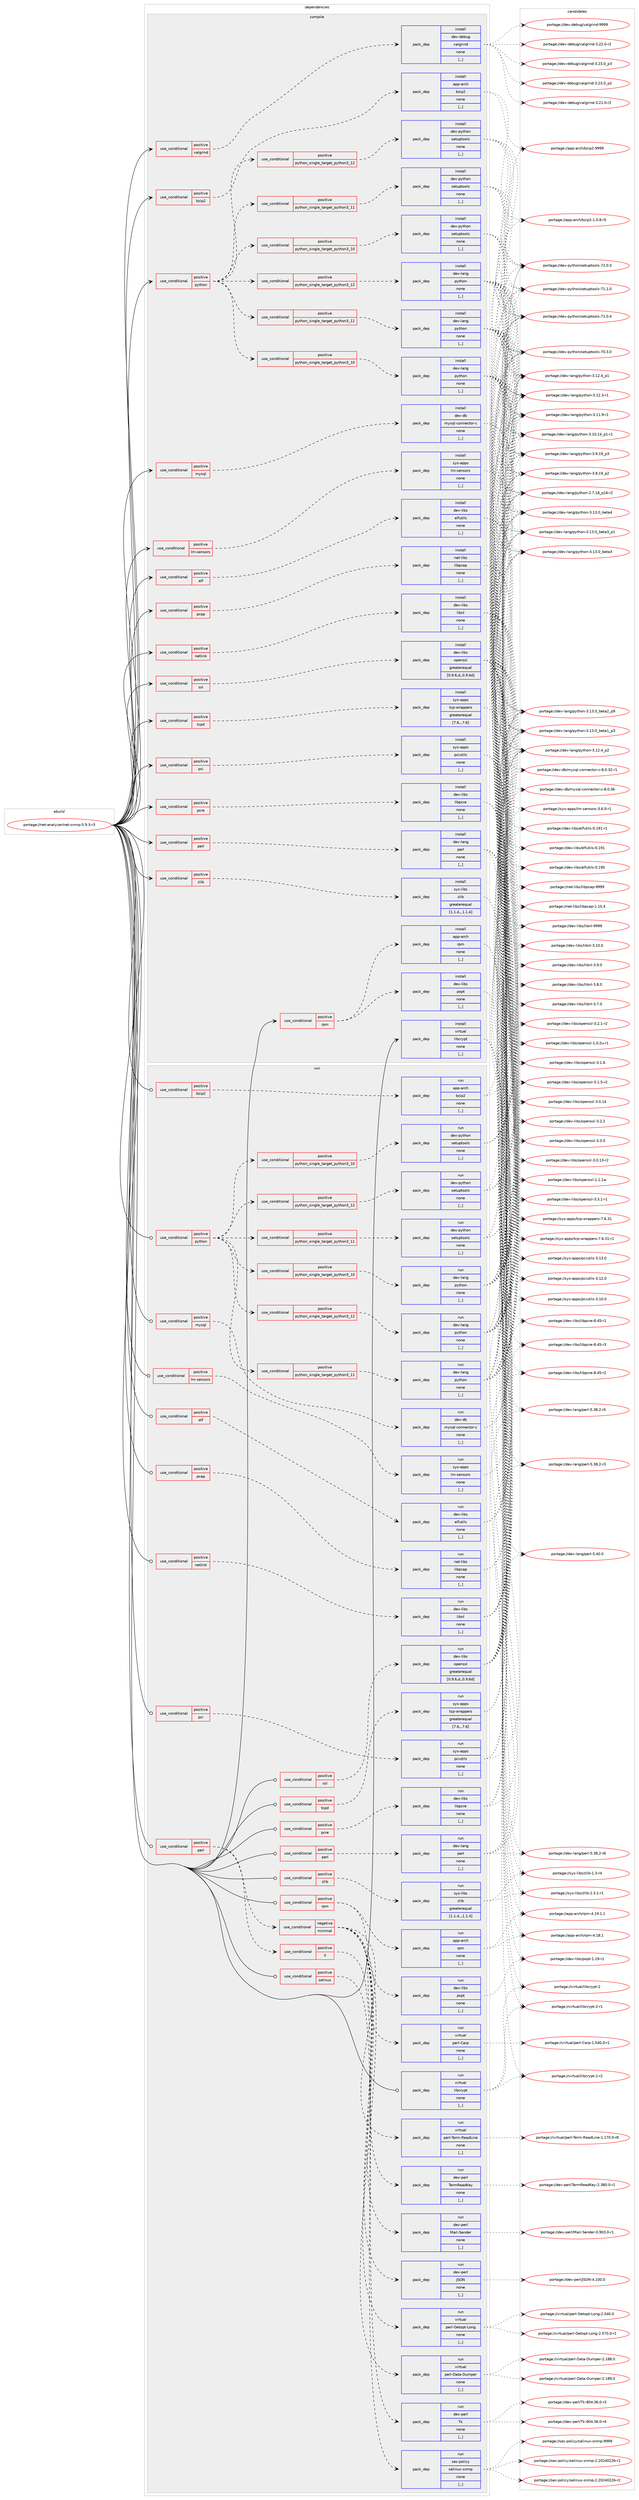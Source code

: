digraph prolog {

# *************
# Graph options
# *************

newrank=true;
concentrate=true;
compound=true;
graph [rankdir=LR,fontname=Helvetica,fontsize=10,ranksep=1.5];#, ranksep=2.5, nodesep=0.2];
edge  [arrowhead=vee];
node  [fontname=Helvetica,fontsize=10];

# **********
# The ebuild
# **********

subgraph cluster_leftcol {
color=gray;
label=<<i>ebuild</i>>;
id [label="portage://net-analyzer/net-snmp-5.9.3-r3", color=red, width=4, href="../net-analyzer/net-snmp-5.9.3-r3.svg"];
}

# ****************
# The dependencies
# ****************

subgraph cluster_midcol {
color=gray;
label=<<i>dependencies</i>>;
subgraph cluster_compile {
fillcolor="#eeeeee";
style=filled;
label=<<i>compile</i>>;
subgraph cond87255 {
dependency338931 [label=<<TABLE BORDER="0" CELLBORDER="1" CELLSPACING="0" CELLPADDING="4"><TR><TD ROWSPAN="3" CELLPADDING="10">use_conditional</TD></TR><TR><TD>positive</TD></TR><TR><TD>bzip2</TD></TR></TABLE>>, shape=none, color=red];
subgraph pack249101 {
dependency338932 [label=<<TABLE BORDER="0" CELLBORDER="1" CELLSPACING="0" CELLPADDING="4" WIDTH="220"><TR><TD ROWSPAN="6" CELLPADDING="30">pack_dep</TD></TR><TR><TD WIDTH="110">install</TD></TR><TR><TD>app-arch</TD></TR><TR><TD>bzip2</TD></TR><TR><TD>none</TD></TR><TR><TD>[,,]</TD></TR></TABLE>>, shape=none, color=blue];
}
dependency338931:e -> dependency338932:w [weight=20,style="dashed",arrowhead="vee"];
}
id:e -> dependency338931:w [weight=20,style="solid",arrowhead="vee"];
subgraph cond87256 {
dependency338933 [label=<<TABLE BORDER="0" CELLBORDER="1" CELLSPACING="0" CELLPADDING="4"><TR><TD ROWSPAN="3" CELLPADDING="10">use_conditional</TD></TR><TR><TD>positive</TD></TR><TR><TD>elf</TD></TR></TABLE>>, shape=none, color=red];
subgraph pack249102 {
dependency338934 [label=<<TABLE BORDER="0" CELLBORDER="1" CELLSPACING="0" CELLPADDING="4" WIDTH="220"><TR><TD ROWSPAN="6" CELLPADDING="30">pack_dep</TD></TR><TR><TD WIDTH="110">install</TD></TR><TR><TD>dev-libs</TD></TR><TR><TD>elfutils</TD></TR><TR><TD>none</TD></TR><TR><TD>[,,]</TD></TR></TABLE>>, shape=none, color=blue];
}
dependency338933:e -> dependency338934:w [weight=20,style="dashed",arrowhead="vee"];
}
id:e -> dependency338933:w [weight=20,style="solid",arrowhead="vee"];
subgraph cond87257 {
dependency338935 [label=<<TABLE BORDER="0" CELLBORDER="1" CELLSPACING="0" CELLPADDING="4"><TR><TD ROWSPAN="3" CELLPADDING="10">use_conditional</TD></TR><TR><TD>positive</TD></TR><TR><TD>lm-sensors</TD></TR></TABLE>>, shape=none, color=red];
subgraph pack249103 {
dependency338936 [label=<<TABLE BORDER="0" CELLBORDER="1" CELLSPACING="0" CELLPADDING="4" WIDTH="220"><TR><TD ROWSPAN="6" CELLPADDING="30">pack_dep</TD></TR><TR><TD WIDTH="110">install</TD></TR><TR><TD>sys-apps</TD></TR><TR><TD>lm-sensors</TD></TR><TR><TD>none</TD></TR><TR><TD>[,,]</TD></TR></TABLE>>, shape=none, color=blue];
}
dependency338935:e -> dependency338936:w [weight=20,style="dashed",arrowhead="vee"];
}
id:e -> dependency338935:w [weight=20,style="solid",arrowhead="vee"];
subgraph cond87258 {
dependency338937 [label=<<TABLE BORDER="0" CELLBORDER="1" CELLSPACING="0" CELLPADDING="4"><TR><TD ROWSPAN="3" CELLPADDING="10">use_conditional</TD></TR><TR><TD>positive</TD></TR><TR><TD>mysql</TD></TR></TABLE>>, shape=none, color=red];
subgraph pack249104 {
dependency338938 [label=<<TABLE BORDER="0" CELLBORDER="1" CELLSPACING="0" CELLPADDING="4" WIDTH="220"><TR><TD ROWSPAN="6" CELLPADDING="30">pack_dep</TD></TR><TR><TD WIDTH="110">install</TD></TR><TR><TD>dev-db</TD></TR><TR><TD>mysql-connector-c</TD></TR><TR><TD>none</TD></TR><TR><TD>[,,]</TD></TR></TABLE>>, shape=none, color=blue];
}
dependency338937:e -> dependency338938:w [weight=20,style="dashed",arrowhead="vee"];
}
id:e -> dependency338937:w [weight=20,style="solid",arrowhead="vee"];
subgraph cond87259 {
dependency338939 [label=<<TABLE BORDER="0" CELLBORDER="1" CELLSPACING="0" CELLPADDING="4"><TR><TD ROWSPAN="3" CELLPADDING="10">use_conditional</TD></TR><TR><TD>positive</TD></TR><TR><TD>netlink</TD></TR></TABLE>>, shape=none, color=red];
subgraph pack249105 {
dependency338940 [label=<<TABLE BORDER="0" CELLBORDER="1" CELLSPACING="0" CELLPADDING="4" WIDTH="220"><TR><TD ROWSPAN="6" CELLPADDING="30">pack_dep</TD></TR><TR><TD WIDTH="110">install</TD></TR><TR><TD>dev-libs</TD></TR><TR><TD>libnl</TD></TR><TR><TD>none</TD></TR><TR><TD>[,,]</TD></TR></TABLE>>, shape=none, color=blue];
}
dependency338939:e -> dependency338940:w [weight=20,style="dashed",arrowhead="vee"];
}
id:e -> dependency338939:w [weight=20,style="solid",arrowhead="vee"];
subgraph cond87260 {
dependency338941 [label=<<TABLE BORDER="0" CELLBORDER="1" CELLSPACING="0" CELLPADDING="4"><TR><TD ROWSPAN="3" CELLPADDING="10">use_conditional</TD></TR><TR><TD>positive</TD></TR><TR><TD>pcap</TD></TR></TABLE>>, shape=none, color=red];
subgraph pack249106 {
dependency338942 [label=<<TABLE BORDER="0" CELLBORDER="1" CELLSPACING="0" CELLPADDING="4" WIDTH="220"><TR><TD ROWSPAN="6" CELLPADDING="30">pack_dep</TD></TR><TR><TD WIDTH="110">install</TD></TR><TR><TD>net-libs</TD></TR><TR><TD>libpcap</TD></TR><TR><TD>none</TD></TR><TR><TD>[,,]</TD></TR></TABLE>>, shape=none, color=blue];
}
dependency338941:e -> dependency338942:w [weight=20,style="dashed",arrowhead="vee"];
}
id:e -> dependency338941:w [weight=20,style="solid",arrowhead="vee"];
subgraph cond87261 {
dependency338943 [label=<<TABLE BORDER="0" CELLBORDER="1" CELLSPACING="0" CELLPADDING="4"><TR><TD ROWSPAN="3" CELLPADDING="10">use_conditional</TD></TR><TR><TD>positive</TD></TR><TR><TD>pci</TD></TR></TABLE>>, shape=none, color=red];
subgraph pack249107 {
dependency338944 [label=<<TABLE BORDER="0" CELLBORDER="1" CELLSPACING="0" CELLPADDING="4" WIDTH="220"><TR><TD ROWSPAN="6" CELLPADDING="30">pack_dep</TD></TR><TR><TD WIDTH="110">install</TD></TR><TR><TD>sys-apps</TD></TR><TR><TD>pciutils</TD></TR><TR><TD>none</TD></TR><TR><TD>[,,]</TD></TR></TABLE>>, shape=none, color=blue];
}
dependency338943:e -> dependency338944:w [weight=20,style="dashed",arrowhead="vee"];
}
id:e -> dependency338943:w [weight=20,style="solid",arrowhead="vee"];
subgraph cond87262 {
dependency338945 [label=<<TABLE BORDER="0" CELLBORDER="1" CELLSPACING="0" CELLPADDING="4"><TR><TD ROWSPAN="3" CELLPADDING="10">use_conditional</TD></TR><TR><TD>positive</TD></TR><TR><TD>pcre</TD></TR></TABLE>>, shape=none, color=red];
subgraph pack249108 {
dependency338946 [label=<<TABLE BORDER="0" CELLBORDER="1" CELLSPACING="0" CELLPADDING="4" WIDTH="220"><TR><TD ROWSPAN="6" CELLPADDING="30">pack_dep</TD></TR><TR><TD WIDTH="110">install</TD></TR><TR><TD>dev-libs</TD></TR><TR><TD>libpcre</TD></TR><TR><TD>none</TD></TR><TR><TD>[,,]</TD></TR></TABLE>>, shape=none, color=blue];
}
dependency338945:e -> dependency338946:w [weight=20,style="dashed",arrowhead="vee"];
}
id:e -> dependency338945:w [weight=20,style="solid",arrowhead="vee"];
subgraph cond87263 {
dependency338947 [label=<<TABLE BORDER="0" CELLBORDER="1" CELLSPACING="0" CELLPADDING="4"><TR><TD ROWSPAN="3" CELLPADDING="10">use_conditional</TD></TR><TR><TD>positive</TD></TR><TR><TD>perl</TD></TR></TABLE>>, shape=none, color=red];
subgraph pack249109 {
dependency338948 [label=<<TABLE BORDER="0" CELLBORDER="1" CELLSPACING="0" CELLPADDING="4" WIDTH="220"><TR><TD ROWSPAN="6" CELLPADDING="30">pack_dep</TD></TR><TR><TD WIDTH="110">install</TD></TR><TR><TD>dev-lang</TD></TR><TR><TD>perl</TD></TR><TR><TD>none</TD></TR><TR><TD>[,,]</TD></TR></TABLE>>, shape=none, color=blue];
}
dependency338947:e -> dependency338948:w [weight=20,style="dashed",arrowhead="vee"];
}
id:e -> dependency338947:w [weight=20,style="solid",arrowhead="vee"];
subgraph cond87264 {
dependency338949 [label=<<TABLE BORDER="0" CELLBORDER="1" CELLSPACING="0" CELLPADDING="4"><TR><TD ROWSPAN="3" CELLPADDING="10">use_conditional</TD></TR><TR><TD>positive</TD></TR><TR><TD>python</TD></TR></TABLE>>, shape=none, color=red];
subgraph cond87265 {
dependency338950 [label=<<TABLE BORDER="0" CELLBORDER="1" CELLSPACING="0" CELLPADDING="4"><TR><TD ROWSPAN="3" CELLPADDING="10">use_conditional</TD></TR><TR><TD>positive</TD></TR><TR><TD>python_single_target_python3_10</TD></TR></TABLE>>, shape=none, color=red];
subgraph pack249110 {
dependency338951 [label=<<TABLE BORDER="0" CELLBORDER="1" CELLSPACING="0" CELLPADDING="4" WIDTH="220"><TR><TD ROWSPAN="6" CELLPADDING="30">pack_dep</TD></TR><TR><TD WIDTH="110">install</TD></TR><TR><TD>dev-python</TD></TR><TR><TD>setuptools</TD></TR><TR><TD>none</TD></TR><TR><TD>[,,]</TD></TR></TABLE>>, shape=none, color=blue];
}
dependency338950:e -> dependency338951:w [weight=20,style="dashed",arrowhead="vee"];
}
dependency338949:e -> dependency338950:w [weight=20,style="dashed",arrowhead="vee"];
subgraph cond87266 {
dependency338952 [label=<<TABLE BORDER="0" CELLBORDER="1" CELLSPACING="0" CELLPADDING="4"><TR><TD ROWSPAN="3" CELLPADDING="10">use_conditional</TD></TR><TR><TD>positive</TD></TR><TR><TD>python_single_target_python3_11</TD></TR></TABLE>>, shape=none, color=red];
subgraph pack249111 {
dependency338953 [label=<<TABLE BORDER="0" CELLBORDER="1" CELLSPACING="0" CELLPADDING="4" WIDTH="220"><TR><TD ROWSPAN="6" CELLPADDING="30">pack_dep</TD></TR><TR><TD WIDTH="110">install</TD></TR><TR><TD>dev-python</TD></TR><TR><TD>setuptools</TD></TR><TR><TD>none</TD></TR><TR><TD>[,,]</TD></TR></TABLE>>, shape=none, color=blue];
}
dependency338952:e -> dependency338953:w [weight=20,style="dashed",arrowhead="vee"];
}
dependency338949:e -> dependency338952:w [weight=20,style="dashed",arrowhead="vee"];
subgraph cond87267 {
dependency338954 [label=<<TABLE BORDER="0" CELLBORDER="1" CELLSPACING="0" CELLPADDING="4"><TR><TD ROWSPAN="3" CELLPADDING="10">use_conditional</TD></TR><TR><TD>positive</TD></TR><TR><TD>python_single_target_python3_12</TD></TR></TABLE>>, shape=none, color=red];
subgraph pack249112 {
dependency338955 [label=<<TABLE BORDER="0" CELLBORDER="1" CELLSPACING="0" CELLPADDING="4" WIDTH="220"><TR><TD ROWSPAN="6" CELLPADDING="30">pack_dep</TD></TR><TR><TD WIDTH="110">install</TD></TR><TR><TD>dev-python</TD></TR><TR><TD>setuptools</TD></TR><TR><TD>none</TD></TR><TR><TD>[,,]</TD></TR></TABLE>>, shape=none, color=blue];
}
dependency338954:e -> dependency338955:w [weight=20,style="dashed",arrowhead="vee"];
}
dependency338949:e -> dependency338954:w [weight=20,style="dashed",arrowhead="vee"];
subgraph cond87268 {
dependency338956 [label=<<TABLE BORDER="0" CELLBORDER="1" CELLSPACING="0" CELLPADDING="4"><TR><TD ROWSPAN="3" CELLPADDING="10">use_conditional</TD></TR><TR><TD>positive</TD></TR><TR><TD>python_single_target_python3_10</TD></TR></TABLE>>, shape=none, color=red];
subgraph pack249113 {
dependency338957 [label=<<TABLE BORDER="0" CELLBORDER="1" CELLSPACING="0" CELLPADDING="4" WIDTH="220"><TR><TD ROWSPAN="6" CELLPADDING="30">pack_dep</TD></TR><TR><TD WIDTH="110">install</TD></TR><TR><TD>dev-lang</TD></TR><TR><TD>python</TD></TR><TR><TD>none</TD></TR><TR><TD>[,,]</TD></TR></TABLE>>, shape=none, color=blue];
}
dependency338956:e -> dependency338957:w [weight=20,style="dashed",arrowhead="vee"];
}
dependency338949:e -> dependency338956:w [weight=20,style="dashed",arrowhead="vee"];
subgraph cond87269 {
dependency338958 [label=<<TABLE BORDER="0" CELLBORDER="1" CELLSPACING="0" CELLPADDING="4"><TR><TD ROWSPAN="3" CELLPADDING="10">use_conditional</TD></TR><TR><TD>positive</TD></TR><TR><TD>python_single_target_python3_11</TD></TR></TABLE>>, shape=none, color=red];
subgraph pack249114 {
dependency338959 [label=<<TABLE BORDER="0" CELLBORDER="1" CELLSPACING="0" CELLPADDING="4" WIDTH="220"><TR><TD ROWSPAN="6" CELLPADDING="30">pack_dep</TD></TR><TR><TD WIDTH="110">install</TD></TR><TR><TD>dev-lang</TD></TR><TR><TD>python</TD></TR><TR><TD>none</TD></TR><TR><TD>[,,]</TD></TR></TABLE>>, shape=none, color=blue];
}
dependency338958:e -> dependency338959:w [weight=20,style="dashed",arrowhead="vee"];
}
dependency338949:e -> dependency338958:w [weight=20,style="dashed",arrowhead="vee"];
subgraph cond87270 {
dependency338960 [label=<<TABLE BORDER="0" CELLBORDER="1" CELLSPACING="0" CELLPADDING="4"><TR><TD ROWSPAN="3" CELLPADDING="10">use_conditional</TD></TR><TR><TD>positive</TD></TR><TR><TD>python_single_target_python3_12</TD></TR></TABLE>>, shape=none, color=red];
subgraph pack249115 {
dependency338961 [label=<<TABLE BORDER="0" CELLBORDER="1" CELLSPACING="0" CELLPADDING="4" WIDTH="220"><TR><TD ROWSPAN="6" CELLPADDING="30">pack_dep</TD></TR><TR><TD WIDTH="110">install</TD></TR><TR><TD>dev-lang</TD></TR><TR><TD>python</TD></TR><TR><TD>none</TD></TR><TR><TD>[,,]</TD></TR></TABLE>>, shape=none, color=blue];
}
dependency338960:e -> dependency338961:w [weight=20,style="dashed",arrowhead="vee"];
}
dependency338949:e -> dependency338960:w [weight=20,style="dashed",arrowhead="vee"];
}
id:e -> dependency338949:w [weight=20,style="solid",arrowhead="vee"];
subgraph cond87271 {
dependency338962 [label=<<TABLE BORDER="0" CELLBORDER="1" CELLSPACING="0" CELLPADDING="4"><TR><TD ROWSPAN="3" CELLPADDING="10">use_conditional</TD></TR><TR><TD>positive</TD></TR><TR><TD>rpm</TD></TR></TABLE>>, shape=none, color=red];
subgraph pack249116 {
dependency338963 [label=<<TABLE BORDER="0" CELLBORDER="1" CELLSPACING="0" CELLPADDING="4" WIDTH="220"><TR><TD ROWSPAN="6" CELLPADDING="30">pack_dep</TD></TR><TR><TD WIDTH="110">install</TD></TR><TR><TD>app-arch</TD></TR><TR><TD>rpm</TD></TR><TR><TD>none</TD></TR><TR><TD>[,,]</TD></TR></TABLE>>, shape=none, color=blue];
}
dependency338962:e -> dependency338963:w [weight=20,style="dashed",arrowhead="vee"];
subgraph pack249117 {
dependency338964 [label=<<TABLE BORDER="0" CELLBORDER="1" CELLSPACING="0" CELLPADDING="4" WIDTH="220"><TR><TD ROWSPAN="6" CELLPADDING="30">pack_dep</TD></TR><TR><TD WIDTH="110">install</TD></TR><TR><TD>dev-libs</TD></TR><TR><TD>popt</TD></TR><TR><TD>none</TD></TR><TR><TD>[,,]</TD></TR></TABLE>>, shape=none, color=blue];
}
dependency338962:e -> dependency338964:w [weight=20,style="dashed",arrowhead="vee"];
}
id:e -> dependency338962:w [weight=20,style="solid",arrowhead="vee"];
subgraph cond87272 {
dependency338965 [label=<<TABLE BORDER="0" CELLBORDER="1" CELLSPACING="0" CELLPADDING="4"><TR><TD ROWSPAN="3" CELLPADDING="10">use_conditional</TD></TR><TR><TD>positive</TD></TR><TR><TD>ssl</TD></TR></TABLE>>, shape=none, color=red];
subgraph pack249118 {
dependency338966 [label=<<TABLE BORDER="0" CELLBORDER="1" CELLSPACING="0" CELLPADDING="4" WIDTH="220"><TR><TD ROWSPAN="6" CELLPADDING="30">pack_dep</TD></TR><TR><TD WIDTH="110">install</TD></TR><TR><TD>dev-libs</TD></TR><TR><TD>openssl</TD></TR><TR><TD>greaterequal</TD></TR><TR><TD>[0.9.6,d,,0.9.6d]</TD></TR></TABLE>>, shape=none, color=blue];
}
dependency338965:e -> dependency338966:w [weight=20,style="dashed",arrowhead="vee"];
}
id:e -> dependency338965:w [weight=20,style="solid",arrowhead="vee"];
subgraph cond87273 {
dependency338967 [label=<<TABLE BORDER="0" CELLBORDER="1" CELLSPACING="0" CELLPADDING="4"><TR><TD ROWSPAN="3" CELLPADDING="10">use_conditional</TD></TR><TR><TD>positive</TD></TR><TR><TD>tcpd</TD></TR></TABLE>>, shape=none, color=red];
subgraph pack249119 {
dependency338968 [label=<<TABLE BORDER="0" CELLBORDER="1" CELLSPACING="0" CELLPADDING="4" WIDTH="220"><TR><TD ROWSPAN="6" CELLPADDING="30">pack_dep</TD></TR><TR><TD WIDTH="110">install</TD></TR><TR><TD>sys-apps</TD></TR><TR><TD>tcp-wrappers</TD></TR><TR><TD>greaterequal</TD></TR><TR><TD>[7.6,,,7.6]</TD></TR></TABLE>>, shape=none, color=blue];
}
dependency338967:e -> dependency338968:w [weight=20,style="dashed",arrowhead="vee"];
}
id:e -> dependency338967:w [weight=20,style="solid",arrowhead="vee"];
subgraph cond87274 {
dependency338969 [label=<<TABLE BORDER="0" CELLBORDER="1" CELLSPACING="0" CELLPADDING="4"><TR><TD ROWSPAN="3" CELLPADDING="10">use_conditional</TD></TR><TR><TD>positive</TD></TR><TR><TD>valgrind</TD></TR></TABLE>>, shape=none, color=red];
subgraph pack249120 {
dependency338970 [label=<<TABLE BORDER="0" CELLBORDER="1" CELLSPACING="0" CELLPADDING="4" WIDTH="220"><TR><TD ROWSPAN="6" CELLPADDING="30">pack_dep</TD></TR><TR><TD WIDTH="110">install</TD></TR><TR><TD>dev-debug</TD></TR><TR><TD>valgrind</TD></TR><TR><TD>none</TD></TR><TR><TD>[,,]</TD></TR></TABLE>>, shape=none, color=blue];
}
dependency338969:e -> dependency338970:w [weight=20,style="dashed",arrowhead="vee"];
}
id:e -> dependency338969:w [weight=20,style="solid",arrowhead="vee"];
subgraph cond87275 {
dependency338971 [label=<<TABLE BORDER="0" CELLBORDER="1" CELLSPACING="0" CELLPADDING="4"><TR><TD ROWSPAN="3" CELLPADDING="10">use_conditional</TD></TR><TR><TD>positive</TD></TR><TR><TD>zlib</TD></TR></TABLE>>, shape=none, color=red];
subgraph pack249121 {
dependency338972 [label=<<TABLE BORDER="0" CELLBORDER="1" CELLSPACING="0" CELLPADDING="4" WIDTH="220"><TR><TD ROWSPAN="6" CELLPADDING="30">pack_dep</TD></TR><TR><TD WIDTH="110">install</TD></TR><TR><TD>sys-libs</TD></TR><TR><TD>zlib</TD></TR><TR><TD>greaterequal</TD></TR><TR><TD>[1.1.4,,,1.1.4]</TD></TR></TABLE>>, shape=none, color=blue];
}
dependency338971:e -> dependency338972:w [weight=20,style="dashed",arrowhead="vee"];
}
id:e -> dependency338971:w [weight=20,style="solid",arrowhead="vee"];
subgraph pack249122 {
dependency338973 [label=<<TABLE BORDER="0" CELLBORDER="1" CELLSPACING="0" CELLPADDING="4" WIDTH="220"><TR><TD ROWSPAN="6" CELLPADDING="30">pack_dep</TD></TR><TR><TD WIDTH="110">install</TD></TR><TR><TD>virtual</TD></TR><TR><TD>libcrypt</TD></TR><TR><TD>none</TD></TR><TR><TD>[,,]</TD></TR></TABLE>>, shape=none, color=blue];
}
id:e -> dependency338973:w [weight=20,style="solid",arrowhead="vee"];
}
subgraph cluster_compileandrun {
fillcolor="#eeeeee";
style=filled;
label=<<i>compile and run</i>>;
}
subgraph cluster_run {
fillcolor="#eeeeee";
style=filled;
label=<<i>run</i>>;
subgraph cond87276 {
dependency338974 [label=<<TABLE BORDER="0" CELLBORDER="1" CELLSPACING="0" CELLPADDING="4"><TR><TD ROWSPAN="3" CELLPADDING="10">use_conditional</TD></TR><TR><TD>positive</TD></TR><TR><TD>bzip2</TD></TR></TABLE>>, shape=none, color=red];
subgraph pack249123 {
dependency338975 [label=<<TABLE BORDER="0" CELLBORDER="1" CELLSPACING="0" CELLPADDING="4" WIDTH="220"><TR><TD ROWSPAN="6" CELLPADDING="30">pack_dep</TD></TR><TR><TD WIDTH="110">run</TD></TR><TR><TD>app-arch</TD></TR><TR><TD>bzip2</TD></TR><TR><TD>none</TD></TR><TR><TD>[,,]</TD></TR></TABLE>>, shape=none, color=blue];
}
dependency338974:e -> dependency338975:w [weight=20,style="dashed",arrowhead="vee"];
}
id:e -> dependency338974:w [weight=20,style="solid",arrowhead="odot"];
subgraph cond87277 {
dependency338976 [label=<<TABLE BORDER="0" CELLBORDER="1" CELLSPACING="0" CELLPADDING="4"><TR><TD ROWSPAN="3" CELLPADDING="10">use_conditional</TD></TR><TR><TD>positive</TD></TR><TR><TD>elf</TD></TR></TABLE>>, shape=none, color=red];
subgraph pack249124 {
dependency338977 [label=<<TABLE BORDER="0" CELLBORDER="1" CELLSPACING="0" CELLPADDING="4" WIDTH="220"><TR><TD ROWSPAN="6" CELLPADDING="30">pack_dep</TD></TR><TR><TD WIDTH="110">run</TD></TR><TR><TD>dev-libs</TD></TR><TR><TD>elfutils</TD></TR><TR><TD>none</TD></TR><TR><TD>[,,]</TD></TR></TABLE>>, shape=none, color=blue];
}
dependency338976:e -> dependency338977:w [weight=20,style="dashed",arrowhead="vee"];
}
id:e -> dependency338976:w [weight=20,style="solid",arrowhead="odot"];
subgraph cond87278 {
dependency338978 [label=<<TABLE BORDER="0" CELLBORDER="1" CELLSPACING="0" CELLPADDING="4"><TR><TD ROWSPAN="3" CELLPADDING="10">use_conditional</TD></TR><TR><TD>positive</TD></TR><TR><TD>lm-sensors</TD></TR></TABLE>>, shape=none, color=red];
subgraph pack249125 {
dependency338979 [label=<<TABLE BORDER="0" CELLBORDER="1" CELLSPACING="0" CELLPADDING="4" WIDTH="220"><TR><TD ROWSPAN="6" CELLPADDING="30">pack_dep</TD></TR><TR><TD WIDTH="110">run</TD></TR><TR><TD>sys-apps</TD></TR><TR><TD>lm-sensors</TD></TR><TR><TD>none</TD></TR><TR><TD>[,,]</TD></TR></TABLE>>, shape=none, color=blue];
}
dependency338978:e -> dependency338979:w [weight=20,style="dashed",arrowhead="vee"];
}
id:e -> dependency338978:w [weight=20,style="solid",arrowhead="odot"];
subgraph cond87279 {
dependency338980 [label=<<TABLE BORDER="0" CELLBORDER="1" CELLSPACING="0" CELLPADDING="4"><TR><TD ROWSPAN="3" CELLPADDING="10">use_conditional</TD></TR><TR><TD>positive</TD></TR><TR><TD>mysql</TD></TR></TABLE>>, shape=none, color=red];
subgraph pack249126 {
dependency338981 [label=<<TABLE BORDER="0" CELLBORDER="1" CELLSPACING="0" CELLPADDING="4" WIDTH="220"><TR><TD ROWSPAN="6" CELLPADDING="30">pack_dep</TD></TR><TR><TD WIDTH="110">run</TD></TR><TR><TD>dev-db</TD></TR><TR><TD>mysql-connector-c</TD></TR><TR><TD>none</TD></TR><TR><TD>[,,]</TD></TR></TABLE>>, shape=none, color=blue];
}
dependency338980:e -> dependency338981:w [weight=20,style="dashed",arrowhead="vee"];
}
id:e -> dependency338980:w [weight=20,style="solid",arrowhead="odot"];
subgraph cond87280 {
dependency338982 [label=<<TABLE BORDER="0" CELLBORDER="1" CELLSPACING="0" CELLPADDING="4"><TR><TD ROWSPAN="3" CELLPADDING="10">use_conditional</TD></TR><TR><TD>positive</TD></TR><TR><TD>netlink</TD></TR></TABLE>>, shape=none, color=red];
subgraph pack249127 {
dependency338983 [label=<<TABLE BORDER="0" CELLBORDER="1" CELLSPACING="0" CELLPADDING="4" WIDTH="220"><TR><TD ROWSPAN="6" CELLPADDING="30">pack_dep</TD></TR><TR><TD WIDTH="110">run</TD></TR><TR><TD>dev-libs</TD></TR><TR><TD>libnl</TD></TR><TR><TD>none</TD></TR><TR><TD>[,,]</TD></TR></TABLE>>, shape=none, color=blue];
}
dependency338982:e -> dependency338983:w [weight=20,style="dashed",arrowhead="vee"];
}
id:e -> dependency338982:w [weight=20,style="solid",arrowhead="odot"];
subgraph cond87281 {
dependency338984 [label=<<TABLE BORDER="0" CELLBORDER="1" CELLSPACING="0" CELLPADDING="4"><TR><TD ROWSPAN="3" CELLPADDING="10">use_conditional</TD></TR><TR><TD>positive</TD></TR><TR><TD>pcap</TD></TR></TABLE>>, shape=none, color=red];
subgraph pack249128 {
dependency338985 [label=<<TABLE BORDER="0" CELLBORDER="1" CELLSPACING="0" CELLPADDING="4" WIDTH="220"><TR><TD ROWSPAN="6" CELLPADDING="30">pack_dep</TD></TR><TR><TD WIDTH="110">run</TD></TR><TR><TD>net-libs</TD></TR><TR><TD>libpcap</TD></TR><TR><TD>none</TD></TR><TR><TD>[,,]</TD></TR></TABLE>>, shape=none, color=blue];
}
dependency338984:e -> dependency338985:w [weight=20,style="dashed",arrowhead="vee"];
}
id:e -> dependency338984:w [weight=20,style="solid",arrowhead="odot"];
subgraph cond87282 {
dependency338986 [label=<<TABLE BORDER="0" CELLBORDER="1" CELLSPACING="0" CELLPADDING="4"><TR><TD ROWSPAN="3" CELLPADDING="10">use_conditional</TD></TR><TR><TD>positive</TD></TR><TR><TD>pci</TD></TR></TABLE>>, shape=none, color=red];
subgraph pack249129 {
dependency338987 [label=<<TABLE BORDER="0" CELLBORDER="1" CELLSPACING="0" CELLPADDING="4" WIDTH="220"><TR><TD ROWSPAN="6" CELLPADDING="30">pack_dep</TD></TR><TR><TD WIDTH="110">run</TD></TR><TR><TD>sys-apps</TD></TR><TR><TD>pciutils</TD></TR><TR><TD>none</TD></TR><TR><TD>[,,]</TD></TR></TABLE>>, shape=none, color=blue];
}
dependency338986:e -> dependency338987:w [weight=20,style="dashed",arrowhead="vee"];
}
id:e -> dependency338986:w [weight=20,style="solid",arrowhead="odot"];
subgraph cond87283 {
dependency338988 [label=<<TABLE BORDER="0" CELLBORDER="1" CELLSPACING="0" CELLPADDING="4"><TR><TD ROWSPAN="3" CELLPADDING="10">use_conditional</TD></TR><TR><TD>positive</TD></TR><TR><TD>pcre</TD></TR></TABLE>>, shape=none, color=red];
subgraph pack249130 {
dependency338989 [label=<<TABLE BORDER="0" CELLBORDER="1" CELLSPACING="0" CELLPADDING="4" WIDTH="220"><TR><TD ROWSPAN="6" CELLPADDING="30">pack_dep</TD></TR><TR><TD WIDTH="110">run</TD></TR><TR><TD>dev-libs</TD></TR><TR><TD>libpcre</TD></TR><TR><TD>none</TD></TR><TR><TD>[,,]</TD></TR></TABLE>>, shape=none, color=blue];
}
dependency338988:e -> dependency338989:w [weight=20,style="dashed",arrowhead="vee"];
}
id:e -> dependency338988:w [weight=20,style="solid",arrowhead="odot"];
subgraph cond87284 {
dependency338990 [label=<<TABLE BORDER="0" CELLBORDER="1" CELLSPACING="0" CELLPADDING="4"><TR><TD ROWSPAN="3" CELLPADDING="10">use_conditional</TD></TR><TR><TD>positive</TD></TR><TR><TD>perl</TD></TR></TABLE>>, shape=none, color=red];
subgraph cond87285 {
dependency338991 [label=<<TABLE BORDER="0" CELLBORDER="1" CELLSPACING="0" CELLPADDING="4"><TR><TD ROWSPAN="3" CELLPADDING="10">use_conditional</TD></TR><TR><TD>positive</TD></TR><TR><TD>X</TD></TR></TABLE>>, shape=none, color=red];
subgraph pack249131 {
dependency338992 [label=<<TABLE BORDER="0" CELLBORDER="1" CELLSPACING="0" CELLPADDING="4" WIDTH="220"><TR><TD ROWSPAN="6" CELLPADDING="30">pack_dep</TD></TR><TR><TD WIDTH="110">run</TD></TR><TR><TD>dev-perl</TD></TR><TR><TD>Tk</TD></TR><TR><TD>none</TD></TR><TR><TD>[,,]</TD></TR></TABLE>>, shape=none, color=blue];
}
dependency338991:e -> dependency338992:w [weight=20,style="dashed",arrowhead="vee"];
}
dependency338990:e -> dependency338991:w [weight=20,style="dashed",arrowhead="vee"];
subgraph cond87286 {
dependency338993 [label=<<TABLE BORDER="0" CELLBORDER="1" CELLSPACING="0" CELLPADDING="4"><TR><TD ROWSPAN="3" CELLPADDING="10">use_conditional</TD></TR><TR><TD>negative</TD></TR><TR><TD>minimal</TD></TR></TABLE>>, shape=none, color=red];
subgraph pack249132 {
dependency338994 [label=<<TABLE BORDER="0" CELLBORDER="1" CELLSPACING="0" CELLPADDING="4" WIDTH="220"><TR><TD ROWSPAN="6" CELLPADDING="30">pack_dep</TD></TR><TR><TD WIDTH="110">run</TD></TR><TR><TD>virtual</TD></TR><TR><TD>perl-Carp</TD></TR><TR><TD>none</TD></TR><TR><TD>[,,]</TD></TR></TABLE>>, shape=none, color=blue];
}
dependency338993:e -> dependency338994:w [weight=20,style="dashed",arrowhead="vee"];
subgraph pack249133 {
dependency338995 [label=<<TABLE BORDER="0" CELLBORDER="1" CELLSPACING="0" CELLPADDING="4" WIDTH="220"><TR><TD ROWSPAN="6" CELLPADDING="30">pack_dep</TD></TR><TR><TD WIDTH="110">run</TD></TR><TR><TD>virtual</TD></TR><TR><TD>perl-Data-Dumper</TD></TR><TR><TD>none</TD></TR><TR><TD>[,,]</TD></TR></TABLE>>, shape=none, color=blue];
}
dependency338993:e -> dependency338995:w [weight=20,style="dashed",arrowhead="vee"];
subgraph pack249134 {
dependency338996 [label=<<TABLE BORDER="0" CELLBORDER="1" CELLSPACING="0" CELLPADDING="4" WIDTH="220"><TR><TD ROWSPAN="6" CELLPADDING="30">pack_dep</TD></TR><TR><TD WIDTH="110">run</TD></TR><TR><TD>virtual</TD></TR><TR><TD>perl-Getopt-Long</TD></TR><TR><TD>none</TD></TR><TR><TD>[,,]</TD></TR></TABLE>>, shape=none, color=blue];
}
dependency338993:e -> dependency338996:w [weight=20,style="dashed",arrowhead="vee"];
subgraph pack249135 {
dependency338997 [label=<<TABLE BORDER="0" CELLBORDER="1" CELLSPACING="0" CELLPADDING="4" WIDTH="220"><TR><TD ROWSPAN="6" CELLPADDING="30">pack_dep</TD></TR><TR><TD WIDTH="110">run</TD></TR><TR><TD>dev-perl</TD></TR><TR><TD>JSON</TD></TR><TR><TD>none</TD></TR><TR><TD>[,,]</TD></TR></TABLE>>, shape=none, color=blue];
}
dependency338993:e -> dependency338997:w [weight=20,style="dashed",arrowhead="vee"];
subgraph pack249136 {
dependency338998 [label=<<TABLE BORDER="0" CELLBORDER="1" CELLSPACING="0" CELLPADDING="4" WIDTH="220"><TR><TD ROWSPAN="6" CELLPADDING="30">pack_dep</TD></TR><TR><TD WIDTH="110">run</TD></TR><TR><TD>dev-perl</TD></TR><TR><TD>Mail-Sender</TD></TR><TR><TD>none</TD></TR><TR><TD>[,,]</TD></TR></TABLE>>, shape=none, color=blue];
}
dependency338993:e -> dependency338998:w [weight=20,style="dashed",arrowhead="vee"];
subgraph pack249137 {
dependency338999 [label=<<TABLE BORDER="0" CELLBORDER="1" CELLSPACING="0" CELLPADDING="4" WIDTH="220"><TR><TD ROWSPAN="6" CELLPADDING="30">pack_dep</TD></TR><TR><TD WIDTH="110">run</TD></TR><TR><TD>dev-perl</TD></TR><TR><TD>TermReadKey</TD></TR><TR><TD>none</TD></TR><TR><TD>[,,]</TD></TR></TABLE>>, shape=none, color=blue];
}
dependency338993:e -> dependency338999:w [weight=20,style="dashed",arrowhead="vee"];
subgraph pack249138 {
dependency339000 [label=<<TABLE BORDER="0" CELLBORDER="1" CELLSPACING="0" CELLPADDING="4" WIDTH="220"><TR><TD ROWSPAN="6" CELLPADDING="30">pack_dep</TD></TR><TR><TD WIDTH="110">run</TD></TR><TR><TD>virtual</TD></TR><TR><TD>perl-Term-ReadLine</TD></TR><TR><TD>none</TD></TR><TR><TD>[,,]</TD></TR></TABLE>>, shape=none, color=blue];
}
dependency338993:e -> dependency339000:w [weight=20,style="dashed",arrowhead="vee"];
}
dependency338990:e -> dependency338993:w [weight=20,style="dashed",arrowhead="vee"];
}
id:e -> dependency338990:w [weight=20,style="solid",arrowhead="odot"];
subgraph cond87287 {
dependency339001 [label=<<TABLE BORDER="0" CELLBORDER="1" CELLSPACING="0" CELLPADDING="4"><TR><TD ROWSPAN="3" CELLPADDING="10">use_conditional</TD></TR><TR><TD>positive</TD></TR><TR><TD>perl</TD></TR></TABLE>>, shape=none, color=red];
subgraph pack249139 {
dependency339002 [label=<<TABLE BORDER="0" CELLBORDER="1" CELLSPACING="0" CELLPADDING="4" WIDTH="220"><TR><TD ROWSPAN="6" CELLPADDING="30">pack_dep</TD></TR><TR><TD WIDTH="110">run</TD></TR><TR><TD>dev-lang</TD></TR><TR><TD>perl</TD></TR><TR><TD>none</TD></TR><TR><TD>[,,]</TD></TR></TABLE>>, shape=none, color=blue];
}
dependency339001:e -> dependency339002:w [weight=20,style="dashed",arrowhead="vee"];
}
id:e -> dependency339001:w [weight=20,style="solid",arrowhead="odot"];
subgraph cond87288 {
dependency339003 [label=<<TABLE BORDER="0" CELLBORDER="1" CELLSPACING="0" CELLPADDING="4"><TR><TD ROWSPAN="3" CELLPADDING="10">use_conditional</TD></TR><TR><TD>positive</TD></TR><TR><TD>python</TD></TR></TABLE>>, shape=none, color=red];
subgraph cond87289 {
dependency339004 [label=<<TABLE BORDER="0" CELLBORDER="1" CELLSPACING="0" CELLPADDING="4"><TR><TD ROWSPAN="3" CELLPADDING="10">use_conditional</TD></TR><TR><TD>positive</TD></TR><TR><TD>python_single_target_python3_10</TD></TR></TABLE>>, shape=none, color=red];
subgraph pack249140 {
dependency339005 [label=<<TABLE BORDER="0" CELLBORDER="1" CELLSPACING="0" CELLPADDING="4" WIDTH="220"><TR><TD ROWSPAN="6" CELLPADDING="30">pack_dep</TD></TR><TR><TD WIDTH="110">run</TD></TR><TR><TD>dev-python</TD></TR><TR><TD>setuptools</TD></TR><TR><TD>none</TD></TR><TR><TD>[,,]</TD></TR></TABLE>>, shape=none, color=blue];
}
dependency339004:e -> dependency339005:w [weight=20,style="dashed",arrowhead="vee"];
}
dependency339003:e -> dependency339004:w [weight=20,style="dashed",arrowhead="vee"];
subgraph cond87290 {
dependency339006 [label=<<TABLE BORDER="0" CELLBORDER="1" CELLSPACING="0" CELLPADDING="4"><TR><TD ROWSPAN="3" CELLPADDING="10">use_conditional</TD></TR><TR><TD>positive</TD></TR><TR><TD>python_single_target_python3_11</TD></TR></TABLE>>, shape=none, color=red];
subgraph pack249141 {
dependency339007 [label=<<TABLE BORDER="0" CELLBORDER="1" CELLSPACING="0" CELLPADDING="4" WIDTH="220"><TR><TD ROWSPAN="6" CELLPADDING="30">pack_dep</TD></TR><TR><TD WIDTH="110">run</TD></TR><TR><TD>dev-python</TD></TR><TR><TD>setuptools</TD></TR><TR><TD>none</TD></TR><TR><TD>[,,]</TD></TR></TABLE>>, shape=none, color=blue];
}
dependency339006:e -> dependency339007:w [weight=20,style="dashed",arrowhead="vee"];
}
dependency339003:e -> dependency339006:w [weight=20,style="dashed",arrowhead="vee"];
subgraph cond87291 {
dependency339008 [label=<<TABLE BORDER="0" CELLBORDER="1" CELLSPACING="0" CELLPADDING="4"><TR><TD ROWSPAN="3" CELLPADDING="10">use_conditional</TD></TR><TR><TD>positive</TD></TR><TR><TD>python_single_target_python3_12</TD></TR></TABLE>>, shape=none, color=red];
subgraph pack249142 {
dependency339009 [label=<<TABLE BORDER="0" CELLBORDER="1" CELLSPACING="0" CELLPADDING="4" WIDTH="220"><TR><TD ROWSPAN="6" CELLPADDING="30">pack_dep</TD></TR><TR><TD WIDTH="110">run</TD></TR><TR><TD>dev-python</TD></TR><TR><TD>setuptools</TD></TR><TR><TD>none</TD></TR><TR><TD>[,,]</TD></TR></TABLE>>, shape=none, color=blue];
}
dependency339008:e -> dependency339009:w [weight=20,style="dashed",arrowhead="vee"];
}
dependency339003:e -> dependency339008:w [weight=20,style="dashed",arrowhead="vee"];
subgraph cond87292 {
dependency339010 [label=<<TABLE BORDER="0" CELLBORDER="1" CELLSPACING="0" CELLPADDING="4"><TR><TD ROWSPAN="3" CELLPADDING="10">use_conditional</TD></TR><TR><TD>positive</TD></TR><TR><TD>python_single_target_python3_10</TD></TR></TABLE>>, shape=none, color=red];
subgraph pack249143 {
dependency339011 [label=<<TABLE BORDER="0" CELLBORDER="1" CELLSPACING="0" CELLPADDING="4" WIDTH="220"><TR><TD ROWSPAN="6" CELLPADDING="30">pack_dep</TD></TR><TR><TD WIDTH="110">run</TD></TR><TR><TD>dev-lang</TD></TR><TR><TD>python</TD></TR><TR><TD>none</TD></TR><TR><TD>[,,]</TD></TR></TABLE>>, shape=none, color=blue];
}
dependency339010:e -> dependency339011:w [weight=20,style="dashed",arrowhead="vee"];
}
dependency339003:e -> dependency339010:w [weight=20,style="dashed",arrowhead="vee"];
subgraph cond87293 {
dependency339012 [label=<<TABLE BORDER="0" CELLBORDER="1" CELLSPACING="0" CELLPADDING="4"><TR><TD ROWSPAN="3" CELLPADDING="10">use_conditional</TD></TR><TR><TD>positive</TD></TR><TR><TD>python_single_target_python3_11</TD></TR></TABLE>>, shape=none, color=red];
subgraph pack249144 {
dependency339013 [label=<<TABLE BORDER="0" CELLBORDER="1" CELLSPACING="0" CELLPADDING="4" WIDTH="220"><TR><TD ROWSPAN="6" CELLPADDING="30">pack_dep</TD></TR><TR><TD WIDTH="110">run</TD></TR><TR><TD>dev-lang</TD></TR><TR><TD>python</TD></TR><TR><TD>none</TD></TR><TR><TD>[,,]</TD></TR></TABLE>>, shape=none, color=blue];
}
dependency339012:e -> dependency339013:w [weight=20,style="dashed",arrowhead="vee"];
}
dependency339003:e -> dependency339012:w [weight=20,style="dashed",arrowhead="vee"];
subgraph cond87294 {
dependency339014 [label=<<TABLE BORDER="0" CELLBORDER="1" CELLSPACING="0" CELLPADDING="4"><TR><TD ROWSPAN="3" CELLPADDING="10">use_conditional</TD></TR><TR><TD>positive</TD></TR><TR><TD>python_single_target_python3_12</TD></TR></TABLE>>, shape=none, color=red];
subgraph pack249145 {
dependency339015 [label=<<TABLE BORDER="0" CELLBORDER="1" CELLSPACING="0" CELLPADDING="4" WIDTH="220"><TR><TD ROWSPAN="6" CELLPADDING="30">pack_dep</TD></TR><TR><TD WIDTH="110">run</TD></TR><TR><TD>dev-lang</TD></TR><TR><TD>python</TD></TR><TR><TD>none</TD></TR><TR><TD>[,,]</TD></TR></TABLE>>, shape=none, color=blue];
}
dependency339014:e -> dependency339015:w [weight=20,style="dashed",arrowhead="vee"];
}
dependency339003:e -> dependency339014:w [weight=20,style="dashed",arrowhead="vee"];
}
id:e -> dependency339003:w [weight=20,style="solid",arrowhead="odot"];
subgraph cond87295 {
dependency339016 [label=<<TABLE BORDER="0" CELLBORDER="1" CELLSPACING="0" CELLPADDING="4"><TR><TD ROWSPAN="3" CELLPADDING="10">use_conditional</TD></TR><TR><TD>positive</TD></TR><TR><TD>rpm</TD></TR></TABLE>>, shape=none, color=red];
subgraph pack249146 {
dependency339017 [label=<<TABLE BORDER="0" CELLBORDER="1" CELLSPACING="0" CELLPADDING="4" WIDTH="220"><TR><TD ROWSPAN="6" CELLPADDING="30">pack_dep</TD></TR><TR><TD WIDTH="110">run</TD></TR><TR><TD>app-arch</TD></TR><TR><TD>rpm</TD></TR><TR><TD>none</TD></TR><TR><TD>[,,]</TD></TR></TABLE>>, shape=none, color=blue];
}
dependency339016:e -> dependency339017:w [weight=20,style="dashed",arrowhead="vee"];
subgraph pack249147 {
dependency339018 [label=<<TABLE BORDER="0" CELLBORDER="1" CELLSPACING="0" CELLPADDING="4" WIDTH="220"><TR><TD ROWSPAN="6" CELLPADDING="30">pack_dep</TD></TR><TR><TD WIDTH="110">run</TD></TR><TR><TD>dev-libs</TD></TR><TR><TD>popt</TD></TR><TR><TD>none</TD></TR><TR><TD>[,,]</TD></TR></TABLE>>, shape=none, color=blue];
}
dependency339016:e -> dependency339018:w [weight=20,style="dashed",arrowhead="vee"];
}
id:e -> dependency339016:w [weight=20,style="solid",arrowhead="odot"];
subgraph cond87296 {
dependency339019 [label=<<TABLE BORDER="0" CELLBORDER="1" CELLSPACING="0" CELLPADDING="4"><TR><TD ROWSPAN="3" CELLPADDING="10">use_conditional</TD></TR><TR><TD>positive</TD></TR><TR><TD>selinux</TD></TR></TABLE>>, shape=none, color=red];
subgraph pack249148 {
dependency339020 [label=<<TABLE BORDER="0" CELLBORDER="1" CELLSPACING="0" CELLPADDING="4" WIDTH="220"><TR><TD ROWSPAN="6" CELLPADDING="30">pack_dep</TD></TR><TR><TD WIDTH="110">run</TD></TR><TR><TD>sec-policy</TD></TR><TR><TD>selinux-snmp</TD></TR><TR><TD>none</TD></TR><TR><TD>[,,]</TD></TR></TABLE>>, shape=none, color=blue];
}
dependency339019:e -> dependency339020:w [weight=20,style="dashed",arrowhead="vee"];
}
id:e -> dependency339019:w [weight=20,style="solid",arrowhead="odot"];
subgraph cond87297 {
dependency339021 [label=<<TABLE BORDER="0" CELLBORDER="1" CELLSPACING="0" CELLPADDING="4"><TR><TD ROWSPAN="3" CELLPADDING="10">use_conditional</TD></TR><TR><TD>positive</TD></TR><TR><TD>ssl</TD></TR></TABLE>>, shape=none, color=red];
subgraph pack249149 {
dependency339022 [label=<<TABLE BORDER="0" CELLBORDER="1" CELLSPACING="0" CELLPADDING="4" WIDTH="220"><TR><TD ROWSPAN="6" CELLPADDING="30">pack_dep</TD></TR><TR><TD WIDTH="110">run</TD></TR><TR><TD>dev-libs</TD></TR><TR><TD>openssl</TD></TR><TR><TD>greaterequal</TD></TR><TR><TD>[0.9.6,d,,0.9.6d]</TD></TR></TABLE>>, shape=none, color=blue];
}
dependency339021:e -> dependency339022:w [weight=20,style="dashed",arrowhead="vee"];
}
id:e -> dependency339021:w [weight=20,style="solid",arrowhead="odot"];
subgraph cond87298 {
dependency339023 [label=<<TABLE BORDER="0" CELLBORDER="1" CELLSPACING="0" CELLPADDING="4"><TR><TD ROWSPAN="3" CELLPADDING="10">use_conditional</TD></TR><TR><TD>positive</TD></TR><TR><TD>tcpd</TD></TR></TABLE>>, shape=none, color=red];
subgraph pack249150 {
dependency339024 [label=<<TABLE BORDER="0" CELLBORDER="1" CELLSPACING="0" CELLPADDING="4" WIDTH="220"><TR><TD ROWSPAN="6" CELLPADDING="30">pack_dep</TD></TR><TR><TD WIDTH="110">run</TD></TR><TR><TD>sys-apps</TD></TR><TR><TD>tcp-wrappers</TD></TR><TR><TD>greaterequal</TD></TR><TR><TD>[7.6,,,7.6]</TD></TR></TABLE>>, shape=none, color=blue];
}
dependency339023:e -> dependency339024:w [weight=20,style="dashed",arrowhead="vee"];
}
id:e -> dependency339023:w [weight=20,style="solid",arrowhead="odot"];
subgraph cond87299 {
dependency339025 [label=<<TABLE BORDER="0" CELLBORDER="1" CELLSPACING="0" CELLPADDING="4"><TR><TD ROWSPAN="3" CELLPADDING="10">use_conditional</TD></TR><TR><TD>positive</TD></TR><TR><TD>zlib</TD></TR></TABLE>>, shape=none, color=red];
subgraph pack249151 {
dependency339026 [label=<<TABLE BORDER="0" CELLBORDER="1" CELLSPACING="0" CELLPADDING="4" WIDTH="220"><TR><TD ROWSPAN="6" CELLPADDING="30">pack_dep</TD></TR><TR><TD WIDTH="110">run</TD></TR><TR><TD>sys-libs</TD></TR><TR><TD>zlib</TD></TR><TR><TD>greaterequal</TD></TR><TR><TD>[1.1.4,,,1.1.4]</TD></TR></TABLE>>, shape=none, color=blue];
}
dependency339025:e -> dependency339026:w [weight=20,style="dashed",arrowhead="vee"];
}
id:e -> dependency339025:w [weight=20,style="solid",arrowhead="odot"];
subgraph pack249152 {
dependency339027 [label=<<TABLE BORDER="0" CELLBORDER="1" CELLSPACING="0" CELLPADDING="4" WIDTH="220"><TR><TD ROWSPAN="6" CELLPADDING="30">pack_dep</TD></TR><TR><TD WIDTH="110">run</TD></TR><TR><TD>virtual</TD></TR><TR><TD>libcrypt</TD></TR><TR><TD>none</TD></TR><TR><TD>[,,]</TD></TR></TABLE>>, shape=none, color=blue];
}
id:e -> dependency339027:w [weight=20,style="solid",arrowhead="odot"];
}
}

# **************
# The candidates
# **************

subgraph cluster_choices {
rank=same;
color=gray;
label=<<i>candidates</i>>;

subgraph choice249101 {
color=black;
nodesep=1;
choice971121124597114991044798122105112504557575757 [label="portage://app-arch/bzip2-9999", color=red, width=4,href="../app-arch/bzip2-9999.svg"];
choice971121124597114991044798122105112504549464846564511453 [label="portage://app-arch/bzip2-1.0.8-r5", color=red, width=4,href="../app-arch/bzip2-1.0.8-r5.svg"];
dependency338932:e -> choice971121124597114991044798122105112504557575757:w [style=dotted,weight="100"];
dependency338932:e -> choice971121124597114991044798122105112504549464846564511453:w [style=dotted,weight="100"];
}
subgraph choice249102 {
color=black;
nodesep=1;
choice1001011184510810598115471011081021171161051081154548464957494511449 [label="portage://dev-libs/elfutils-0.191-r1", color=red, width=4,href="../dev-libs/elfutils-0.191-r1.svg"];
choice100101118451081059811547101108102117116105108115454846495749 [label="portage://dev-libs/elfutils-0.191", color=red, width=4,href="../dev-libs/elfutils-0.191.svg"];
choice100101118451081059811547101108102117116105108115454846495748 [label="portage://dev-libs/elfutils-0.190", color=red, width=4,href="../dev-libs/elfutils-0.190.svg"];
dependency338934:e -> choice1001011184510810598115471011081021171161051081154548464957494511449:w [style=dotted,weight="100"];
dependency338934:e -> choice100101118451081059811547101108102117116105108115454846495749:w [style=dotted,weight="100"];
dependency338934:e -> choice100101118451081059811547101108102117116105108115454846495748:w [style=dotted,weight="100"];
}
subgraph choice249103 {
color=black;
nodesep=1;
choice115121115459711211211547108109451151011101151111141154551465446484511449 [label="portage://sys-apps/lm-sensors-3.6.0-r1", color=red, width=4,href="../sys-apps/lm-sensors-3.6.0-r1.svg"];
dependency338936:e -> choice115121115459711211211547108109451151011101151111141154551465446484511449:w [style=dotted,weight="100"];
}
subgraph choice249104 {
color=black;
nodesep=1;
choice100101118451009847109121115113108459911111011010199116111114459945564648465154 [label="portage://dev-db/mysql-connector-c-8.0.36", color=red, width=4,href="../dev-db/mysql-connector-c-8.0.36.svg"];
choice1001011184510098471091211151131084599111110110101991161111144599455646484651504511449 [label="portage://dev-db/mysql-connector-c-8.0.32-r1", color=red, width=4,href="../dev-db/mysql-connector-c-8.0.32-r1.svg"];
dependency338938:e -> choice100101118451009847109121115113108459911111011010199116111114459945564648465154:w [style=dotted,weight="100"];
dependency338938:e -> choice1001011184510098471091211151131084599111110110101991161111144599455646484651504511449:w [style=dotted,weight="100"];
}
subgraph choice249105 {
color=black;
nodesep=1;
choice100101118451081059811547108105981101084557575757 [label="portage://dev-libs/libnl-9999", color=red, width=4,href="../dev-libs/libnl-9999.svg"];
choice1001011184510810598115471081059811010845514649484648 [label="portage://dev-libs/libnl-3.10.0", color=red, width=4,href="../dev-libs/libnl-3.10.0.svg"];
choice10010111845108105981154710810598110108455146574648 [label="portage://dev-libs/libnl-3.9.0", color=red, width=4,href="../dev-libs/libnl-3.9.0.svg"];
choice10010111845108105981154710810598110108455146564648 [label="portage://dev-libs/libnl-3.8.0", color=red, width=4,href="../dev-libs/libnl-3.8.0.svg"];
choice10010111845108105981154710810598110108455146554648 [label="portage://dev-libs/libnl-3.7.0", color=red, width=4,href="../dev-libs/libnl-3.7.0.svg"];
dependency338940:e -> choice100101118451081059811547108105981101084557575757:w [style=dotted,weight="100"];
dependency338940:e -> choice1001011184510810598115471081059811010845514649484648:w [style=dotted,weight="100"];
dependency338940:e -> choice10010111845108105981154710810598110108455146574648:w [style=dotted,weight="100"];
dependency338940:e -> choice10010111845108105981154710810598110108455146564648:w [style=dotted,weight="100"];
dependency338940:e -> choice10010111845108105981154710810598110108455146554648:w [style=dotted,weight="100"];
}
subgraph choice249106 {
color=black;
nodesep=1;
choice1101011164510810598115471081059811299971124557575757 [label="portage://net-libs/libpcap-9999", color=red, width=4,href="../net-libs/libpcap-9999.svg"];
choice11010111645108105981154710810598112999711245494649484652 [label="portage://net-libs/libpcap-1.10.4", color=red, width=4,href="../net-libs/libpcap-1.10.4.svg"];
dependency338942:e -> choice1101011164510810598115471081059811299971124557575757:w [style=dotted,weight="100"];
dependency338942:e -> choice11010111645108105981154710810598112999711245494649484652:w [style=dotted,weight="100"];
}
subgraph choice249107 {
color=black;
nodesep=1;
choice1151211154597112112115471129910511711610510811545514649514648 [label="portage://sys-apps/pciutils-3.13.0", color=red, width=4,href="../sys-apps/pciutils-3.13.0.svg"];
choice1151211154597112112115471129910511711610510811545514649504648 [label="portage://sys-apps/pciutils-3.12.0", color=red, width=4,href="../sys-apps/pciutils-3.12.0.svg"];
choice1151211154597112112115471129910511711610510811545514649484648 [label="portage://sys-apps/pciutils-3.10.0", color=red, width=4,href="../sys-apps/pciutils-3.10.0.svg"];
dependency338944:e -> choice1151211154597112112115471129910511711610510811545514649514648:w [style=dotted,weight="100"];
dependency338944:e -> choice1151211154597112112115471129910511711610510811545514649504648:w [style=dotted,weight="100"];
dependency338944:e -> choice1151211154597112112115471129910511711610510811545514649484648:w [style=dotted,weight="100"];
}
subgraph choice249108 {
color=black;
nodesep=1;
choice100101118451081059811547108105981129911410145564652534511451 [label="portage://dev-libs/libpcre-8.45-r3", color=red, width=4,href="../dev-libs/libpcre-8.45-r3.svg"];
choice100101118451081059811547108105981129911410145564652534511450 [label="portage://dev-libs/libpcre-8.45-r2", color=red, width=4,href="../dev-libs/libpcre-8.45-r2.svg"];
choice100101118451081059811547108105981129911410145564652534511449 [label="portage://dev-libs/libpcre-8.45-r1", color=red, width=4,href="../dev-libs/libpcre-8.45-r1.svg"];
dependency338946:e -> choice100101118451081059811547108105981129911410145564652534511451:w [style=dotted,weight="100"];
dependency338946:e -> choice100101118451081059811547108105981129911410145564652534511450:w [style=dotted,weight="100"];
dependency338946:e -> choice100101118451081059811547108105981129911410145564652534511449:w [style=dotted,weight="100"];
}
subgraph choice249109 {
color=black;
nodesep=1;
choice10010111845108971101034711210111410845534652484648 [label="portage://dev-lang/perl-5.40.0", color=red, width=4,href="../dev-lang/perl-5.40.0.svg"];
choice100101118451089711010347112101114108455346515646504511454 [label="portage://dev-lang/perl-5.38.2-r6", color=red, width=4,href="../dev-lang/perl-5.38.2-r6.svg"];
choice100101118451089711010347112101114108455346515646504511453 [label="portage://dev-lang/perl-5.38.2-r5", color=red, width=4,href="../dev-lang/perl-5.38.2-r5.svg"];
choice100101118451089711010347112101114108455346515646504511451 [label="portage://dev-lang/perl-5.38.2-r3", color=red, width=4,href="../dev-lang/perl-5.38.2-r3.svg"];
dependency338948:e -> choice10010111845108971101034711210111410845534652484648:w [style=dotted,weight="100"];
dependency338948:e -> choice100101118451089711010347112101114108455346515646504511454:w [style=dotted,weight="100"];
dependency338948:e -> choice100101118451089711010347112101114108455346515646504511453:w [style=dotted,weight="100"];
dependency338948:e -> choice100101118451089711010347112101114108455346515646504511451:w [style=dotted,weight="100"];
}
subgraph choice249110 {
color=black;
nodesep=1;
choice100101118451121211161041111104711510111611711211611111110811545555046484648 [label="portage://dev-python/setuptools-72.0.0", color=red, width=4,href="../dev-python/setuptools-72.0.0.svg"];
choice100101118451121211161041111104711510111611711211611111110811545554946494648 [label="portage://dev-python/setuptools-71.1.0", color=red, width=4,href="../dev-python/setuptools-71.1.0.svg"];
choice100101118451121211161041111104711510111611711211611111110811545554946484652 [label="portage://dev-python/setuptools-71.0.4", color=red, width=4,href="../dev-python/setuptools-71.0.4.svg"];
choice100101118451121211161041111104711510111611711211611111110811545554846514648 [label="portage://dev-python/setuptools-70.3.0", color=red, width=4,href="../dev-python/setuptools-70.3.0.svg"];
dependency338951:e -> choice100101118451121211161041111104711510111611711211611111110811545555046484648:w [style=dotted,weight="100"];
dependency338951:e -> choice100101118451121211161041111104711510111611711211611111110811545554946494648:w [style=dotted,weight="100"];
dependency338951:e -> choice100101118451121211161041111104711510111611711211611111110811545554946484652:w [style=dotted,weight="100"];
dependency338951:e -> choice100101118451121211161041111104711510111611711211611111110811545554846514648:w [style=dotted,weight="100"];
}
subgraph choice249111 {
color=black;
nodesep=1;
choice100101118451121211161041111104711510111611711211611111110811545555046484648 [label="portage://dev-python/setuptools-72.0.0", color=red, width=4,href="../dev-python/setuptools-72.0.0.svg"];
choice100101118451121211161041111104711510111611711211611111110811545554946494648 [label="portage://dev-python/setuptools-71.1.0", color=red, width=4,href="../dev-python/setuptools-71.1.0.svg"];
choice100101118451121211161041111104711510111611711211611111110811545554946484652 [label="portage://dev-python/setuptools-71.0.4", color=red, width=4,href="../dev-python/setuptools-71.0.4.svg"];
choice100101118451121211161041111104711510111611711211611111110811545554846514648 [label="portage://dev-python/setuptools-70.3.0", color=red, width=4,href="../dev-python/setuptools-70.3.0.svg"];
dependency338953:e -> choice100101118451121211161041111104711510111611711211611111110811545555046484648:w [style=dotted,weight="100"];
dependency338953:e -> choice100101118451121211161041111104711510111611711211611111110811545554946494648:w [style=dotted,weight="100"];
dependency338953:e -> choice100101118451121211161041111104711510111611711211611111110811545554946484652:w [style=dotted,weight="100"];
dependency338953:e -> choice100101118451121211161041111104711510111611711211611111110811545554846514648:w [style=dotted,weight="100"];
}
subgraph choice249112 {
color=black;
nodesep=1;
choice100101118451121211161041111104711510111611711211611111110811545555046484648 [label="portage://dev-python/setuptools-72.0.0", color=red, width=4,href="../dev-python/setuptools-72.0.0.svg"];
choice100101118451121211161041111104711510111611711211611111110811545554946494648 [label="portage://dev-python/setuptools-71.1.0", color=red, width=4,href="../dev-python/setuptools-71.1.0.svg"];
choice100101118451121211161041111104711510111611711211611111110811545554946484652 [label="portage://dev-python/setuptools-71.0.4", color=red, width=4,href="../dev-python/setuptools-71.0.4.svg"];
choice100101118451121211161041111104711510111611711211611111110811545554846514648 [label="portage://dev-python/setuptools-70.3.0", color=red, width=4,href="../dev-python/setuptools-70.3.0.svg"];
dependency338955:e -> choice100101118451121211161041111104711510111611711211611111110811545555046484648:w [style=dotted,weight="100"];
dependency338955:e -> choice100101118451121211161041111104711510111611711211611111110811545554946494648:w [style=dotted,weight="100"];
dependency338955:e -> choice100101118451121211161041111104711510111611711211611111110811545554946484652:w [style=dotted,weight="100"];
dependency338955:e -> choice100101118451121211161041111104711510111611711211611111110811545554846514648:w [style=dotted,weight="100"];
}
subgraph choice249113 {
color=black;
nodesep=1;
choice1001011184510897110103471121211161041111104551464951464895981011169752 [label="portage://dev-lang/python-3.13.0_beta4", color=red, width=4,href="../dev-lang/python-3.13.0_beta4.svg"];
choice10010111845108971101034711212111610411111045514649514648959810111697519511249 [label="portage://dev-lang/python-3.13.0_beta3_p1", color=red, width=4,href="../dev-lang/python-3.13.0_beta3_p1.svg"];
choice1001011184510897110103471121211161041111104551464951464895981011169751 [label="portage://dev-lang/python-3.13.0_beta3", color=red, width=4,href="../dev-lang/python-3.13.0_beta3.svg"];
choice10010111845108971101034711212111610411111045514649514648959810111697509511257 [label="portage://dev-lang/python-3.13.0_beta2_p9", color=red, width=4,href="../dev-lang/python-3.13.0_beta2_p9.svg"];
choice10010111845108971101034711212111610411111045514649514648959810111697499511251 [label="portage://dev-lang/python-3.13.0_beta1_p3", color=red, width=4,href="../dev-lang/python-3.13.0_beta1_p3.svg"];
choice100101118451089711010347112121116104111110455146495046529511250 [label="portage://dev-lang/python-3.12.4_p2", color=red, width=4,href="../dev-lang/python-3.12.4_p2.svg"];
choice100101118451089711010347112121116104111110455146495046529511249 [label="portage://dev-lang/python-3.12.4_p1", color=red, width=4,href="../dev-lang/python-3.12.4_p1.svg"];
choice100101118451089711010347112121116104111110455146495046514511449 [label="portage://dev-lang/python-3.12.3-r1", color=red, width=4,href="../dev-lang/python-3.12.3-r1.svg"];
choice100101118451089711010347112121116104111110455146494946574511449 [label="portage://dev-lang/python-3.11.9-r1", color=red, width=4,href="../dev-lang/python-3.11.9-r1.svg"];
choice100101118451089711010347112121116104111110455146494846495295112494511449 [label="portage://dev-lang/python-3.10.14_p1-r1", color=red, width=4,href="../dev-lang/python-3.10.14_p1-r1.svg"];
choice100101118451089711010347112121116104111110455146574649579511251 [label="portage://dev-lang/python-3.9.19_p3", color=red, width=4,href="../dev-lang/python-3.9.19_p3.svg"];
choice100101118451089711010347112121116104111110455146564649579511250 [label="portage://dev-lang/python-3.8.19_p2", color=red, width=4,href="../dev-lang/python-3.8.19_p2.svg"];
choice100101118451089711010347112121116104111110455046554649569511249544511450 [label="portage://dev-lang/python-2.7.18_p16-r2", color=red, width=4,href="../dev-lang/python-2.7.18_p16-r2.svg"];
dependency338957:e -> choice1001011184510897110103471121211161041111104551464951464895981011169752:w [style=dotted,weight="100"];
dependency338957:e -> choice10010111845108971101034711212111610411111045514649514648959810111697519511249:w [style=dotted,weight="100"];
dependency338957:e -> choice1001011184510897110103471121211161041111104551464951464895981011169751:w [style=dotted,weight="100"];
dependency338957:e -> choice10010111845108971101034711212111610411111045514649514648959810111697509511257:w [style=dotted,weight="100"];
dependency338957:e -> choice10010111845108971101034711212111610411111045514649514648959810111697499511251:w [style=dotted,weight="100"];
dependency338957:e -> choice100101118451089711010347112121116104111110455146495046529511250:w [style=dotted,weight="100"];
dependency338957:e -> choice100101118451089711010347112121116104111110455146495046529511249:w [style=dotted,weight="100"];
dependency338957:e -> choice100101118451089711010347112121116104111110455146495046514511449:w [style=dotted,weight="100"];
dependency338957:e -> choice100101118451089711010347112121116104111110455146494946574511449:w [style=dotted,weight="100"];
dependency338957:e -> choice100101118451089711010347112121116104111110455146494846495295112494511449:w [style=dotted,weight="100"];
dependency338957:e -> choice100101118451089711010347112121116104111110455146574649579511251:w [style=dotted,weight="100"];
dependency338957:e -> choice100101118451089711010347112121116104111110455146564649579511250:w [style=dotted,weight="100"];
dependency338957:e -> choice100101118451089711010347112121116104111110455046554649569511249544511450:w [style=dotted,weight="100"];
}
subgraph choice249114 {
color=black;
nodesep=1;
choice1001011184510897110103471121211161041111104551464951464895981011169752 [label="portage://dev-lang/python-3.13.0_beta4", color=red, width=4,href="../dev-lang/python-3.13.0_beta4.svg"];
choice10010111845108971101034711212111610411111045514649514648959810111697519511249 [label="portage://dev-lang/python-3.13.0_beta3_p1", color=red, width=4,href="../dev-lang/python-3.13.0_beta3_p1.svg"];
choice1001011184510897110103471121211161041111104551464951464895981011169751 [label="portage://dev-lang/python-3.13.0_beta3", color=red, width=4,href="../dev-lang/python-3.13.0_beta3.svg"];
choice10010111845108971101034711212111610411111045514649514648959810111697509511257 [label="portage://dev-lang/python-3.13.0_beta2_p9", color=red, width=4,href="../dev-lang/python-3.13.0_beta2_p9.svg"];
choice10010111845108971101034711212111610411111045514649514648959810111697499511251 [label="portage://dev-lang/python-3.13.0_beta1_p3", color=red, width=4,href="../dev-lang/python-3.13.0_beta1_p3.svg"];
choice100101118451089711010347112121116104111110455146495046529511250 [label="portage://dev-lang/python-3.12.4_p2", color=red, width=4,href="../dev-lang/python-3.12.4_p2.svg"];
choice100101118451089711010347112121116104111110455146495046529511249 [label="portage://dev-lang/python-3.12.4_p1", color=red, width=4,href="../dev-lang/python-3.12.4_p1.svg"];
choice100101118451089711010347112121116104111110455146495046514511449 [label="portage://dev-lang/python-3.12.3-r1", color=red, width=4,href="../dev-lang/python-3.12.3-r1.svg"];
choice100101118451089711010347112121116104111110455146494946574511449 [label="portage://dev-lang/python-3.11.9-r1", color=red, width=4,href="../dev-lang/python-3.11.9-r1.svg"];
choice100101118451089711010347112121116104111110455146494846495295112494511449 [label="portage://dev-lang/python-3.10.14_p1-r1", color=red, width=4,href="../dev-lang/python-3.10.14_p1-r1.svg"];
choice100101118451089711010347112121116104111110455146574649579511251 [label="portage://dev-lang/python-3.9.19_p3", color=red, width=4,href="../dev-lang/python-3.9.19_p3.svg"];
choice100101118451089711010347112121116104111110455146564649579511250 [label="portage://dev-lang/python-3.8.19_p2", color=red, width=4,href="../dev-lang/python-3.8.19_p2.svg"];
choice100101118451089711010347112121116104111110455046554649569511249544511450 [label="portage://dev-lang/python-2.7.18_p16-r2", color=red, width=4,href="../dev-lang/python-2.7.18_p16-r2.svg"];
dependency338959:e -> choice1001011184510897110103471121211161041111104551464951464895981011169752:w [style=dotted,weight="100"];
dependency338959:e -> choice10010111845108971101034711212111610411111045514649514648959810111697519511249:w [style=dotted,weight="100"];
dependency338959:e -> choice1001011184510897110103471121211161041111104551464951464895981011169751:w [style=dotted,weight="100"];
dependency338959:e -> choice10010111845108971101034711212111610411111045514649514648959810111697509511257:w [style=dotted,weight="100"];
dependency338959:e -> choice10010111845108971101034711212111610411111045514649514648959810111697499511251:w [style=dotted,weight="100"];
dependency338959:e -> choice100101118451089711010347112121116104111110455146495046529511250:w [style=dotted,weight="100"];
dependency338959:e -> choice100101118451089711010347112121116104111110455146495046529511249:w [style=dotted,weight="100"];
dependency338959:e -> choice100101118451089711010347112121116104111110455146495046514511449:w [style=dotted,weight="100"];
dependency338959:e -> choice100101118451089711010347112121116104111110455146494946574511449:w [style=dotted,weight="100"];
dependency338959:e -> choice100101118451089711010347112121116104111110455146494846495295112494511449:w [style=dotted,weight="100"];
dependency338959:e -> choice100101118451089711010347112121116104111110455146574649579511251:w [style=dotted,weight="100"];
dependency338959:e -> choice100101118451089711010347112121116104111110455146564649579511250:w [style=dotted,weight="100"];
dependency338959:e -> choice100101118451089711010347112121116104111110455046554649569511249544511450:w [style=dotted,weight="100"];
}
subgraph choice249115 {
color=black;
nodesep=1;
choice1001011184510897110103471121211161041111104551464951464895981011169752 [label="portage://dev-lang/python-3.13.0_beta4", color=red, width=4,href="../dev-lang/python-3.13.0_beta4.svg"];
choice10010111845108971101034711212111610411111045514649514648959810111697519511249 [label="portage://dev-lang/python-3.13.0_beta3_p1", color=red, width=4,href="../dev-lang/python-3.13.0_beta3_p1.svg"];
choice1001011184510897110103471121211161041111104551464951464895981011169751 [label="portage://dev-lang/python-3.13.0_beta3", color=red, width=4,href="../dev-lang/python-3.13.0_beta3.svg"];
choice10010111845108971101034711212111610411111045514649514648959810111697509511257 [label="portage://dev-lang/python-3.13.0_beta2_p9", color=red, width=4,href="../dev-lang/python-3.13.0_beta2_p9.svg"];
choice10010111845108971101034711212111610411111045514649514648959810111697499511251 [label="portage://dev-lang/python-3.13.0_beta1_p3", color=red, width=4,href="../dev-lang/python-3.13.0_beta1_p3.svg"];
choice100101118451089711010347112121116104111110455146495046529511250 [label="portage://dev-lang/python-3.12.4_p2", color=red, width=4,href="../dev-lang/python-3.12.4_p2.svg"];
choice100101118451089711010347112121116104111110455146495046529511249 [label="portage://dev-lang/python-3.12.4_p1", color=red, width=4,href="../dev-lang/python-3.12.4_p1.svg"];
choice100101118451089711010347112121116104111110455146495046514511449 [label="portage://dev-lang/python-3.12.3-r1", color=red, width=4,href="../dev-lang/python-3.12.3-r1.svg"];
choice100101118451089711010347112121116104111110455146494946574511449 [label="portage://dev-lang/python-3.11.9-r1", color=red, width=4,href="../dev-lang/python-3.11.9-r1.svg"];
choice100101118451089711010347112121116104111110455146494846495295112494511449 [label="portage://dev-lang/python-3.10.14_p1-r1", color=red, width=4,href="../dev-lang/python-3.10.14_p1-r1.svg"];
choice100101118451089711010347112121116104111110455146574649579511251 [label="portage://dev-lang/python-3.9.19_p3", color=red, width=4,href="../dev-lang/python-3.9.19_p3.svg"];
choice100101118451089711010347112121116104111110455146564649579511250 [label="portage://dev-lang/python-3.8.19_p2", color=red, width=4,href="../dev-lang/python-3.8.19_p2.svg"];
choice100101118451089711010347112121116104111110455046554649569511249544511450 [label="portage://dev-lang/python-2.7.18_p16-r2", color=red, width=4,href="../dev-lang/python-2.7.18_p16-r2.svg"];
dependency338961:e -> choice1001011184510897110103471121211161041111104551464951464895981011169752:w [style=dotted,weight="100"];
dependency338961:e -> choice10010111845108971101034711212111610411111045514649514648959810111697519511249:w [style=dotted,weight="100"];
dependency338961:e -> choice1001011184510897110103471121211161041111104551464951464895981011169751:w [style=dotted,weight="100"];
dependency338961:e -> choice10010111845108971101034711212111610411111045514649514648959810111697509511257:w [style=dotted,weight="100"];
dependency338961:e -> choice10010111845108971101034711212111610411111045514649514648959810111697499511251:w [style=dotted,weight="100"];
dependency338961:e -> choice100101118451089711010347112121116104111110455146495046529511250:w [style=dotted,weight="100"];
dependency338961:e -> choice100101118451089711010347112121116104111110455146495046529511249:w [style=dotted,weight="100"];
dependency338961:e -> choice100101118451089711010347112121116104111110455146495046514511449:w [style=dotted,weight="100"];
dependency338961:e -> choice100101118451089711010347112121116104111110455146494946574511449:w [style=dotted,weight="100"];
dependency338961:e -> choice100101118451089711010347112121116104111110455146494846495295112494511449:w [style=dotted,weight="100"];
dependency338961:e -> choice100101118451089711010347112121116104111110455146574649579511251:w [style=dotted,weight="100"];
dependency338961:e -> choice100101118451089711010347112121116104111110455146564649579511250:w [style=dotted,weight="100"];
dependency338961:e -> choice100101118451089711010347112121116104111110455046554649569511249544511450:w [style=dotted,weight="100"];
}
subgraph choice249116 {
color=black;
nodesep=1;
choice9711211245971149910447114112109455246495746494649 [label="portage://app-arch/rpm-4.19.1.1", color=red, width=4,href="../app-arch/rpm-4.19.1.1.svg"];
choice971121124597114991044711411210945524649564649 [label="portage://app-arch/rpm-4.18.1", color=red, width=4,href="../app-arch/rpm-4.18.1.svg"];
dependency338963:e -> choice9711211245971149910447114112109455246495746494649:w [style=dotted,weight="100"];
dependency338963:e -> choice971121124597114991044711411210945524649564649:w [style=dotted,weight="100"];
}
subgraph choice249117 {
color=black;
nodesep=1;
choice10010111845108105981154711211111211645494649574511449 [label="portage://dev-libs/popt-1.19-r1", color=red, width=4,href="../dev-libs/popt-1.19-r1.svg"];
dependency338964:e -> choice10010111845108105981154711211111211645494649574511449:w [style=dotted,weight="100"];
}
subgraph choice249118 {
color=black;
nodesep=1;
choice1001011184510810598115471111121011101151151084551465146494511449 [label="portage://dev-libs/openssl-3.3.1-r1", color=red, width=4,href="../dev-libs/openssl-3.3.1-r1.svg"];
choice100101118451081059811547111112101110115115108455146514648 [label="portage://dev-libs/openssl-3.3.0", color=red, width=4,href="../dev-libs/openssl-3.3.0.svg"];
choice100101118451081059811547111112101110115115108455146504650 [label="portage://dev-libs/openssl-3.2.2", color=red, width=4,href="../dev-libs/openssl-3.2.2.svg"];
choice1001011184510810598115471111121011101151151084551465046494511450 [label="portage://dev-libs/openssl-3.2.1-r2", color=red, width=4,href="../dev-libs/openssl-3.2.1-r2.svg"];
choice100101118451081059811547111112101110115115108455146494654 [label="portage://dev-libs/openssl-3.1.6", color=red, width=4,href="../dev-libs/openssl-3.1.6.svg"];
choice1001011184510810598115471111121011101151151084551464946534511450 [label="portage://dev-libs/openssl-3.1.5-r2", color=red, width=4,href="../dev-libs/openssl-3.1.5-r2.svg"];
choice10010111845108105981154711111210111011511510845514648464952 [label="portage://dev-libs/openssl-3.0.14", color=red, width=4,href="../dev-libs/openssl-3.0.14.svg"];
choice100101118451081059811547111112101110115115108455146484649514511450 [label="portage://dev-libs/openssl-3.0.13-r2", color=red, width=4,href="../dev-libs/openssl-3.0.13-r2.svg"];
choice100101118451081059811547111112101110115115108454946494649119 [label="portage://dev-libs/openssl-1.1.1w", color=red, width=4,href="../dev-libs/openssl-1.1.1w.svg"];
choice1001011184510810598115471111121011101151151084549464846501174511449 [label="portage://dev-libs/openssl-1.0.2u-r1", color=red, width=4,href="../dev-libs/openssl-1.0.2u-r1.svg"];
dependency338966:e -> choice1001011184510810598115471111121011101151151084551465146494511449:w [style=dotted,weight="100"];
dependency338966:e -> choice100101118451081059811547111112101110115115108455146514648:w [style=dotted,weight="100"];
dependency338966:e -> choice100101118451081059811547111112101110115115108455146504650:w [style=dotted,weight="100"];
dependency338966:e -> choice1001011184510810598115471111121011101151151084551465046494511450:w [style=dotted,weight="100"];
dependency338966:e -> choice100101118451081059811547111112101110115115108455146494654:w [style=dotted,weight="100"];
dependency338966:e -> choice1001011184510810598115471111121011101151151084551464946534511450:w [style=dotted,weight="100"];
dependency338966:e -> choice10010111845108105981154711111210111011511510845514648464952:w [style=dotted,weight="100"];
dependency338966:e -> choice100101118451081059811547111112101110115115108455146484649514511450:w [style=dotted,weight="100"];
dependency338966:e -> choice100101118451081059811547111112101110115115108454946494649119:w [style=dotted,weight="100"];
dependency338966:e -> choice1001011184510810598115471111121011101151151084549464846501174511449:w [style=dotted,weight="100"];
}
subgraph choice249119 {
color=black;
nodesep=1;
choice115121115459711211211547116991124511911497112112101114115455546544651494511449 [label="portage://sys-apps/tcp-wrappers-7.6.31-r1", color=red, width=4,href="../sys-apps/tcp-wrappers-7.6.31-r1.svg"];
choice11512111545971121121154711699112451191149711211210111411545554654465149 [label="portage://sys-apps/tcp-wrappers-7.6.31", color=red, width=4,href="../sys-apps/tcp-wrappers-7.6.31.svg"];
dependency338968:e -> choice115121115459711211211547116991124511911497112112101114115455546544651494511449:w [style=dotted,weight="100"];
dependency338968:e -> choice11512111545971121121154711699112451191149711211210111411545554654465149:w [style=dotted,weight="100"];
}
subgraph choice249120 {
color=black;
nodesep=1;
choice100101118451001019811710347118971081031141051101004557575757 [label="portage://dev-debug/valgrind-9999", color=red, width=4,href="../dev-debug/valgrind-9999.svg"];
choice10010111845100101981171034711897108103114105110100455146505146489511251 [label="portage://dev-debug/valgrind-3.23.0_p3", color=red, width=4,href="../dev-debug/valgrind-3.23.0_p3.svg"];
choice10010111845100101981171034711897108103114105110100455146505146489511250 [label="portage://dev-debug/valgrind-3.23.0_p2", color=red, width=4,href="../dev-debug/valgrind-3.23.0_p2.svg"];
choice10010111845100101981171034711897108103114105110100455146505046484511450 [label="portage://dev-debug/valgrind-3.22.0-r2", color=red, width=4,href="../dev-debug/valgrind-3.22.0-r2.svg"];
choice10010111845100101981171034711897108103114105110100455146504946484511450 [label="portage://dev-debug/valgrind-3.21.0-r2", color=red, width=4,href="../dev-debug/valgrind-3.21.0-r2.svg"];
dependency338970:e -> choice100101118451001019811710347118971081031141051101004557575757:w [style=dotted,weight="100"];
dependency338970:e -> choice10010111845100101981171034711897108103114105110100455146505146489511251:w [style=dotted,weight="100"];
dependency338970:e -> choice10010111845100101981171034711897108103114105110100455146505146489511250:w [style=dotted,weight="100"];
dependency338970:e -> choice10010111845100101981171034711897108103114105110100455146505046484511450:w [style=dotted,weight="100"];
dependency338970:e -> choice10010111845100101981171034711897108103114105110100455146504946484511450:w [style=dotted,weight="100"];
}
subgraph choice249121 {
color=black;
nodesep=1;
choice115121115451081059811547122108105984549465146494511449 [label="portage://sys-libs/zlib-1.3.1-r1", color=red, width=4,href="../sys-libs/zlib-1.3.1-r1.svg"];
choice11512111545108105981154712210810598454946514511452 [label="portage://sys-libs/zlib-1.3-r4", color=red, width=4,href="../sys-libs/zlib-1.3-r4.svg"];
dependency338972:e -> choice115121115451081059811547122108105984549465146494511449:w [style=dotted,weight="100"];
dependency338972:e -> choice11512111545108105981154712210810598454946514511452:w [style=dotted,weight="100"];
}
subgraph choice249122 {
color=black;
nodesep=1;
choice1181051141161179710847108105989911412111211645504511449 [label="portage://virtual/libcrypt-2-r1", color=red, width=4,href="../virtual/libcrypt-2-r1.svg"];
choice118105114116117971084710810598991141211121164550 [label="portage://virtual/libcrypt-2", color=red, width=4,href="../virtual/libcrypt-2.svg"];
choice1181051141161179710847108105989911412111211645494511450 [label="portage://virtual/libcrypt-1-r2", color=red, width=4,href="../virtual/libcrypt-1-r2.svg"];
dependency338973:e -> choice1181051141161179710847108105989911412111211645504511449:w [style=dotted,weight="100"];
dependency338973:e -> choice118105114116117971084710810598991141211121164550:w [style=dotted,weight="100"];
dependency338973:e -> choice1181051141161179710847108105989911412111211645494511450:w [style=dotted,weight="100"];
}
subgraph choice249123 {
color=black;
nodesep=1;
choice971121124597114991044798122105112504557575757 [label="portage://app-arch/bzip2-9999", color=red, width=4,href="../app-arch/bzip2-9999.svg"];
choice971121124597114991044798122105112504549464846564511453 [label="portage://app-arch/bzip2-1.0.8-r5", color=red, width=4,href="../app-arch/bzip2-1.0.8-r5.svg"];
dependency338975:e -> choice971121124597114991044798122105112504557575757:w [style=dotted,weight="100"];
dependency338975:e -> choice971121124597114991044798122105112504549464846564511453:w [style=dotted,weight="100"];
}
subgraph choice249124 {
color=black;
nodesep=1;
choice1001011184510810598115471011081021171161051081154548464957494511449 [label="portage://dev-libs/elfutils-0.191-r1", color=red, width=4,href="../dev-libs/elfutils-0.191-r1.svg"];
choice100101118451081059811547101108102117116105108115454846495749 [label="portage://dev-libs/elfutils-0.191", color=red, width=4,href="../dev-libs/elfutils-0.191.svg"];
choice100101118451081059811547101108102117116105108115454846495748 [label="portage://dev-libs/elfutils-0.190", color=red, width=4,href="../dev-libs/elfutils-0.190.svg"];
dependency338977:e -> choice1001011184510810598115471011081021171161051081154548464957494511449:w [style=dotted,weight="100"];
dependency338977:e -> choice100101118451081059811547101108102117116105108115454846495749:w [style=dotted,weight="100"];
dependency338977:e -> choice100101118451081059811547101108102117116105108115454846495748:w [style=dotted,weight="100"];
}
subgraph choice249125 {
color=black;
nodesep=1;
choice115121115459711211211547108109451151011101151111141154551465446484511449 [label="portage://sys-apps/lm-sensors-3.6.0-r1", color=red, width=4,href="../sys-apps/lm-sensors-3.6.0-r1.svg"];
dependency338979:e -> choice115121115459711211211547108109451151011101151111141154551465446484511449:w [style=dotted,weight="100"];
}
subgraph choice249126 {
color=black;
nodesep=1;
choice100101118451009847109121115113108459911111011010199116111114459945564648465154 [label="portage://dev-db/mysql-connector-c-8.0.36", color=red, width=4,href="../dev-db/mysql-connector-c-8.0.36.svg"];
choice1001011184510098471091211151131084599111110110101991161111144599455646484651504511449 [label="portage://dev-db/mysql-connector-c-8.0.32-r1", color=red, width=4,href="../dev-db/mysql-connector-c-8.0.32-r1.svg"];
dependency338981:e -> choice100101118451009847109121115113108459911111011010199116111114459945564648465154:w [style=dotted,weight="100"];
dependency338981:e -> choice1001011184510098471091211151131084599111110110101991161111144599455646484651504511449:w [style=dotted,weight="100"];
}
subgraph choice249127 {
color=black;
nodesep=1;
choice100101118451081059811547108105981101084557575757 [label="portage://dev-libs/libnl-9999", color=red, width=4,href="../dev-libs/libnl-9999.svg"];
choice1001011184510810598115471081059811010845514649484648 [label="portage://dev-libs/libnl-3.10.0", color=red, width=4,href="../dev-libs/libnl-3.10.0.svg"];
choice10010111845108105981154710810598110108455146574648 [label="portage://dev-libs/libnl-3.9.0", color=red, width=4,href="../dev-libs/libnl-3.9.0.svg"];
choice10010111845108105981154710810598110108455146564648 [label="portage://dev-libs/libnl-3.8.0", color=red, width=4,href="../dev-libs/libnl-3.8.0.svg"];
choice10010111845108105981154710810598110108455146554648 [label="portage://dev-libs/libnl-3.7.0", color=red, width=4,href="../dev-libs/libnl-3.7.0.svg"];
dependency338983:e -> choice100101118451081059811547108105981101084557575757:w [style=dotted,weight="100"];
dependency338983:e -> choice1001011184510810598115471081059811010845514649484648:w [style=dotted,weight="100"];
dependency338983:e -> choice10010111845108105981154710810598110108455146574648:w [style=dotted,weight="100"];
dependency338983:e -> choice10010111845108105981154710810598110108455146564648:w [style=dotted,weight="100"];
dependency338983:e -> choice10010111845108105981154710810598110108455146554648:w [style=dotted,weight="100"];
}
subgraph choice249128 {
color=black;
nodesep=1;
choice1101011164510810598115471081059811299971124557575757 [label="portage://net-libs/libpcap-9999", color=red, width=4,href="../net-libs/libpcap-9999.svg"];
choice11010111645108105981154710810598112999711245494649484652 [label="portage://net-libs/libpcap-1.10.4", color=red, width=4,href="../net-libs/libpcap-1.10.4.svg"];
dependency338985:e -> choice1101011164510810598115471081059811299971124557575757:w [style=dotted,weight="100"];
dependency338985:e -> choice11010111645108105981154710810598112999711245494649484652:w [style=dotted,weight="100"];
}
subgraph choice249129 {
color=black;
nodesep=1;
choice1151211154597112112115471129910511711610510811545514649514648 [label="portage://sys-apps/pciutils-3.13.0", color=red, width=4,href="../sys-apps/pciutils-3.13.0.svg"];
choice1151211154597112112115471129910511711610510811545514649504648 [label="portage://sys-apps/pciutils-3.12.0", color=red, width=4,href="../sys-apps/pciutils-3.12.0.svg"];
choice1151211154597112112115471129910511711610510811545514649484648 [label="portage://sys-apps/pciutils-3.10.0", color=red, width=4,href="../sys-apps/pciutils-3.10.0.svg"];
dependency338987:e -> choice1151211154597112112115471129910511711610510811545514649514648:w [style=dotted,weight="100"];
dependency338987:e -> choice1151211154597112112115471129910511711610510811545514649504648:w [style=dotted,weight="100"];
dependency338987:e -> choice1151211154597112112115471129910511711610510811545514649484648:w [style=dotted,weight="100"];
}
subgraph choice249130 {
color=black;
nodesep=1;
choice100101118451081059811547108105981129911410145564652534511451 [label="portage://dev-libs/libpcre-8.45-r3", color=red, width=4,href="../dev-libs/libpcre-8.45-r3.svg"];
choice100101118451081059811547108105981129911410145564652534511450 [label="portage://dev-libs/libpcre-8.45-r2", color=red, width=4,href="../dev-libs/libpcre-8.45-r2.svg"];
choice100101118451081059811547108105981129911410145564652534511449 [label="portage://dev-libs/libpcre-8.45-r1", color=red, width=4,href="../dev-libs/libpcre-8.45-r1.svg"];
dependency338989:e -> choice100101118451081059811547108105981129911410145564652534511451:w [style=dotted,weight="100"];
dependency338989:e -> choice100101118451081059811547108105981129911410145564652534511450:w [style=dotted,weight="100"];
dependency338989:e -> choice100101118451081059811547108105981129911410145564652534511449:w [style=dotted,weight="100"];
}
subgraph choice249131 {
color=black;
nodesep=1;
choice1001011184511210111410847841074556485246515446484511452 [label="portage://dev-perl/Tk-804.36.0-r4", color=red, width=4,href="../dev-perl/Tk-804.36.0-r4.svg"];
choice1001011184511210111410847841074556485246515446484511451 [label="portage://dev-perl/Tk-804.36.0-r3", color=red, width=4,href="../dev-perl/Tk-804.36.0-r3.svg"];
dependency338992:e -> choice1001011184511210111410847841074556485246515446484511452:w [style=dotted,weight="100"];
dependency338992:e -> choice1001011184511210111410847841074556485246515446484511451:w [style=dotted,weight="100"];
}
subgraph choice249132 {
color=black;
nodesep=1;
choice118105114116117971084711210111410845679711411245494653524846484511449 [label="portage://virtual/perl-Carp-1.540.0-r1", color=red, width=4,href="../virtual/perl-Carp-1.540.0-r1.svg"];
dependency338994:e -> choice118105114116117971084711210111410845679711411245494653524846484511449:w [style=dotted,weight="100"];
}
subgraph choice249133 {
color=black;
nodesep=1;
choice11810511411611797108471121011141084568971169745681171091121011144550464956574648 [label="portage://virtual/perl-Data-Dumper-2.189.0", color=red, width=4,href="../virtual/perl-Data-Dumper-2.189.0.svg"];
choice11810511411611797108471121011141084568971169745681171091121011144550464956564648 [label="portage://virtual/perl-Data-Dumper-2.188.0", color=red, width=4,href="../virtual/perl-Data-Dumper-2.188.0.svg"];
dependency338995:e -> choice11810511411611797108471121011141084568971169745681171091121011144550464956574648:w [style=dotted,weight="100"];
dependency338995:e -> choice11810511411611797108471121011141084568971169745681171091121011144550464956564648:w [style=dotted,weight="100"];
}
subgraph choice249134 {
color=black;
nodesep=1;
choice11810511411611797108471121011141084571101116111112116457611111010345504653554846484511449 [label="portage://virtual/perl-Getopt-Long-2.570.0-r1", color=red, width=4,href="../virtual/perl-Getopt-Long-2.570.0-r1.svg"];
choice1181051141161179710847112101114108457110111611111211645761111101034550465352484648 [label="portage://virtual/perl-Getopt-Long-2.540.0", color=red, width=4,href="../virtual/perl-Getopt-Long-2.540.0.svg"];
dependency338996:e -> choice11810511411611797108471121011141084571101116111112116457611111010345504653554846484511449:w [style=dotted,weight="100"];
dependency338996:e -> choice1181051141161179710847112101114108457110111611111211645761111101034550465352484648:w [style=dotted,weight="100"];
}
subgraph choice249135 {
color=black;
nodesep=1;
choice1001011184511210111410847748379784552464948484648 [label="portage://dev-perl/JSON-4.100.0", color=red, width=4,href="../dev-perl/JSON-4.100.0.svg"];
dependency338997:e -> choice1001011184511210111410847748379784552464948484648:w [style=dotted,weight="100"];
}
subgraph choice249136 {
color=black;
nodesep=1;
choice10010111845112101114108477797105108458310111010010111445484657485146484511449 [label="portage://dev-perl/Mail-Sender-0.903.0-r1", color=red, width=4,href="../dev-perl/Mail-Sender-0.903.0-r1.svg"];
dependency338998:e -> choice10010111845112101114108477797105108458310111010010111445484657485146484511449:w [style=dotted,weight="100"];
}
subgraph choice249137 {
color=black;
nodesep=1;
choice10010111845112101114108478410111410982101971007510112145504651564846484511449 [label="portage://dev-perl/TermReadKey-2.380.0-r1", color=red, width=4,href="../dev-perl/TermReadKey-2.380.0-r1.svg"];
dependency338999:e -> choice10010111845112101114108478410111410982101971007510112145504651564846484511449:w [style=dotted,weight="100"];
}
subgraph choice249138 {
color=black;
nodesep=1;
choice118105114116117971084711210111410845841011141094582101971007610511010145494649554846484511456 [label="portage://virtual/perl-Term-ReadLine-1.170.0-r8", color=red, width=4,href="../virtual/perl-Term-ReadLine-1.170.0-r8.svg"];
dependency339000:e -> choice118105114116117971084711210111410845841011141094582101971007610511010145494649554846484511456:w [style=dotted,weight="100"];
}
subgraph choice249139 {
color=black;
nodesep=1;
choice10010111845108971101034711210111410845534652484648 [label="portage://dev-lang/perl-5.40.0", color=red, width=4,href="../dev-lang/perl-5.40.0.svg"];
choice100101118451089711010347112101114108455346515646504511454 [label="portage://dev-lang/perl-5.38.2-r6", color=red, width=4,href="../dev-lang/perl-5.38.2-r6.svg"];
choice100101118451089711010347112101114108455346515646504511453 [label="portage://dev-lang/perl-5.38.2-r5", color=red, width=4,href="../dev-lang/perl-5.38.2-r5.svg"];
choice100101118451089711010347112101114108455346515646504511451 [label="portage://dev-lang/perl-5.38.2-r3", color=red, width=4,href="../dev-lang/perl-5.38.2-r3.svg"];
dependency339002:e -> choice10010111845108971101034711210111410845534652484648:w [style=dotted,weight="100"];
dependency339002:e -> choice100101118451089711010347112101114108455346515646504511454:w [style=dotted,weight="100"];
dependency339002:e -> choice100101118451089711010347112101114108455346515646504511453:w [style=dotted,weight="100"];
dependency339002:e -> choice100101118451089711010347112101114108455346515646504511451:w [style=dotted,weight="100"];
}
subgraph choice249140 {
color=black;
nodesep=1;
choice100101118451121211161041111104711510111611711211611111110811545555046484648 [label="portage://dev-python/setuptools-72.0.0", color=red, width=4,href="../dev-python/setuptools-72.0.0.svg"];
choice100101118451121211161041111104711510111611711211611111110811545554946494648 [label="portage://dev-python/setuptools-71.1.0", color=red, width=4,href="../dev-python/setuptools-71.1.0.svg"];
choice100101118451121211161041111104711510111611711211611111110811545554946484652 [label="portage://dev-python/setuptools-71.0.4", color=red, width=4,href="../dev-python/setuptools-71.0.4.svg"];
choice100101118451121211161041111104711510111611711211611111110811545554846514648 [label="portage://dev-python/setuptools-70.3.0", color=red, width=4,href="../dev-python/setuptools-70.3.0.svg"];
dependency339005:e -> choice100101118451121211161041111104711510111611711211611111110811545555046484648:w [style=dotted,weight="100"];
dependency339005:e -> choice100101118451121211161041111104711510111611711211611111110811545554946494648:w [style=dotted,weight="100"];
dependency339005:e -> choice100101118451121211161041111104711510111611711211611111110811545554946484652:w [style=dotted,weight="100"];
dependency339005:e -> choice100101118451121211161041111104711510111611711211611111110811545554846514648:w [style=dotted,weight="100"];
}
subgraph choice249141 {
color=black;
nodesep=1;
choice100101118451121211161041111104711510111611711211611111110811545555046484648 [label="portage://dev-python/setuptools-72.0.0", color=red, width=4,href="../dev-python/setuptools-72.0.0.svg"];
choice100101118451121211161041111104711510111611711211611111110811545554946494648 [label="portage://dev-python/setuptools-71.1.0", color=red, width=4,href="../dev-python/setuptools-71.1.0.svg"];
choice100101118451121211161041111104711510111611711211611111110811545554946484652 [label="portage://dev-python/setuptools-71.0.4", color=red, width=4,href="../dev-python/setuptools-71.0.4.svg"];
choice100101118451121211161041111104711510111611711211611111110811545554846514648 [label="portage://dev-python/setuptools-70.3.0", color=red, width=4,href="../dev-python/setuptools-70.3.0.svg"];
dependency339007:e -> choice100101118451121211161041111104711510111611711211611111110811545555046484648:w [style=dotted,weight="100"];
dependency339007:e -> choice100101118451121211161041111104711510111611711211611111110811545554946494648:w [style=dotted,weight="100"];
dependency339007:e -> choice100101118451121211161041111104711510111611711211611111110811545554946484652:w [style=dotted,weight="100"];
dependency339007:e -> choice100101118451121211161041111104711510111611711211611111110811545554846514648:w [style=dotted,weight="100"];
}
subgraph choice249142 {
color=black;
nodesep=1;
choice100101118451121211161041111104711510111611711211611111110811545555046484648 [label="portage://dev-python/setuptools-72.0.0", color=red, width=4,href="../dev-python/setuptools-72.0.0.svg"];
choice100101118451121211161041111104711510111611711211611111110811545554946494648 [label="portage://dev-python/setuptools-71.1.0", color=red, width=4,href="../dev-python/setuptools-71.1.0.svg"];
choice100101118451121211161041111104711510111611711211611111110811545554946484652 [label="portage://dev-python/setuptools-71.0.4", color=red, width=4,href="../dev-python/setuptools-71.0.4.svg"];
choice100101118451121211161041111104711510111611711211611111110811545554846514648 [label="portage://dev-python/setuptools-70.3.0", color=red, width=4,href="../dev-python/setuptools-70.3.0.svg"];
dependency339009:e -> choice100101118451121211161041111104711510111611711211611111110811545555046484648:w [style=dotted,weight="100"];
dependency339009:e -> choice100101118451121211161041111104711510111611711211611111110811545554946494648:w [style=dotted,weight="100"];
dependency339009:e -> choice100101118451121211161041111104711510111611711211611111110811545554946484652:w [style=dotted,weight="100"];
dependency339009:e -> choice100101118451121211161041111104711510111611711211611111110811545554846514648:w [style=dotted,weight="100"];
}
subgraph choice249143 {
color=black;
nodesep=1;
choice1001011184510897110103471121211161041111104551464951464895981011169752 [label="portage://dev-lang/python-3.13.0_beta4", color=red, width=4,href="../dev-lang/python-3.13.0_beta4.svg"];
choice10010111845108971101034711212111610411111045514649514648959810111697519511249 [label="portage://dev-lang/python-3.13.0_beta3_p1", color=red, width=4,href="../dev-lang/python-3.13.0_beta3_p1.svg"];
choice1001011184510897110103471121211161041111104551464951464895981011169751 [label="portage://dev-lang/python-3.13.0_beta3", color=red, width=4,href="../dev-lang/python-3.13.0_beta3.svg"];
choice10010111845108971101034711212111610411111045514649514648959810111697509511257 [label="portage://dev-lang/python-3.13.0_beta2_p9", color=red, width=4,href="../dev-lang/python-3.13.0_beta2_p9.svg"];
choice10010111845108971101034711212111610411111045514649514648959810111697499511251 [label="portage://dev-lang/python-3.13.0_beta1_p3", color=red, width=4,href="../dev-lang/python-3.13.0_beta1_p3.svg"];
choice100101118451089711010347112121116104111110455146495046529511250 [label="portage://dev-lang/python-3.12.4_p2", color=red, width=4,href="../dev-lang/python-3.12.4_p2.svg"];
choice100101118451089711010347112121116104111110455146495046529511249 [label="portage://dev-lang/python-3.12.4_p1", color=red, width=4,href="../dev-lang/python-3.12.4_p1.svg"];
choice100101118451089711010347112121116104111110455146495046514511449 [label="portage://dev-lang/python-3.12.3-r1", color=red, width=4,href="../dev-lang/python-3.12.3-r1.svg"];
choice100101118451089711010347112121116104111110455146494946574511449 [label="portage://dev-lang/python-3.11.9-r1", color=red, width=4,href="../dev-lang/python-3.11.9-r1.svg"];
choice100101118451089711010347112121116104111110455146494846495295112494511449 [label="portage://dev-lang/python-3.10.14_p1-r1", color=red, width=4,href="../dev-lang/python-3.10.14_p1-r1.svg"];
choice100101118451089711010347112121116104111110455146574649579511251 [label="portage://dev-lang/python-3.9.19_p3", color=red, width=4,href="../dev-lang/python-3.9.19_p3.svg"];
choice100101118451089711010347112121116104111110455146564649579511250 [label="portage://dev-lang/python-3.8.19_p2", color=red, width=4,href="../dev-lang/python-3.8.19_p2.svg"];
choice100101118451089711010347112121116104111110455046554649569511249544511450 [label="portage://dev-lang/python-2.7.18_p16-r2", color=red, width=4,href="../dev-lang/python-2.7.18_p16-r2.svg"];
dependency339011:e -> choice1001011184510897110103471121211161041111104551464951464895981011169752:w [style=dotted,weight="100"];
dependency339011:e -> choice10010111845108971101034711212111610411111045514649514648959810111697519511249:w [style=dotted,weight="100"];
dependency339011:e -> choice1001011184510897110103471121211161041111104551464951464895981011169751:w [style=dotted,weight="100"];
dependency339011:e -> choice10010111845108971101034711212111610411111045514649514648959810111697509511257:w [style=dotted,weight="100"];
dependency339011:e -> choice10010111845108971101034711212111610411111045514649514648959810111697499511251:w [style=dotted,weight="100"];
dependency339011:e -> choice100101118451089711010347112121116104111110455146495046529511250:w [style=dotted,weight="100"];
dependency339011:e -> choice100101118451089711010347112121116104111110455146495046529511249:w [style=dotted,weight="100"];
dependency339011:e -> choice100101118451089711010347112121116104111110455146495046514511449:w [style=dotted,weight="100"];
dependency339011:e -> choice100101118451089711010347112121116104111110455146494946574511449:w [style=dotted,weight="100"];
dependency339011:e -> choice100101118451089711010347112121116104111110455146494846495295112494511449:w [style=dotted,weight="100"];
dependency339011:e -> choice100101118451089711010347112121116104111110455146574649579511251:w [style=dotted,weight="100"];
dependency339011:e -> choice100101118451089711010347112121116104111110455146564649579511250:w [style=dotted,weight="100"];
dependency339011:e -> choice100101118451089711010347112121116104111110455046554649569511249544511450:w [style=dotted,weight="100"];
}
subgraph choice249144 {
color=black;
nodesep=1;
choice1001011184510897110103471121211161041111104551464951464895981011169752 [label="portage://dev-lang/python-3.13.0_beta4", color=red, width=4,href="../dev-lang/python-3.13.0_beta4.svg"];
choice10010111845108971101034711212111610411111045514649514648959810111697519511249 [label="portage://dev-lang/python-3.13.0_beta3_p1", color=red, width=4,href="../dev-lang/python-3.13.0_beta3_p1.svg"];
choice1001011184510897110103471121211161041111104551464951464895981011169751 [label="portage://dev-lang/python-3.13.0_beta3", color=red, width=4,href="../dev-lang/python-3.13.0_beta3.svg"];
choice10010111845108971101034711212111610411111045514649514648959810111697509511257 [label="portage://dev-lang/python-3.13.0_beta2_p9", color=red, width=4,href="../dev-lang/python-3.13.0_beta2_p9.svg"];
choice10010111845108971101034711212111610411111045514649514648959810111697499511251 [label="portage://dev-lang/python-3.13.0_beta1_p3", color=red, width=4,href="../dev-lang/python-3.13.0_beta1_p3.svg"];
choice100101118451089711010347112121116104111110455146495046529511250 [label="portage://dev-lang/python-3.12.4_p2", color=red, width=4,href="../dev-lang/python-3.12.4_p2.svg"];
choice100101118451089711010347112121116104111110455146495046529511249 [label="portage://dev-lang/python-3.12.4_p1", color=red, width=4,href="../dev-lang/python-3.12.4_p1.svg"];
choice100101118451089711010347112121116104111110455146495046514511449 [label="portage://dev-lang/python-3.12.3-r1", color=red, width=4,href="../dev-lang/python-3.12.3-r1.svg"];
choice100101118451089711010347112121116104111110455146494946574511449 [label="portage://dev-lang/python-3.11.9-r1", color=red, width=4,href="../dev-lang/python-3.11.9-r1.svg"];
choice100101118451089711010347112121116104111110455146494846495295112494511449 [label="portage://dev-lang/python-3.10.14_p1-r1", color=red, width=4,href="../dev-lang/python-3.10.14_p1-r1.svg"];
choice100101118451089711010347112121116104111110455146574649579511251 [label="portage://dev-lang/python-3.9.19_p3", color=red, width=4,href="../dev-lang/python-3.9.19_p3.svg"];
choice100101118451089711010347112121116104111110455146564649579511250 [label="portage://dev-lang/python-3.8.19_p2", color=red, width=4,href="../dev-lang/python-3.8.19_p2.svg"];
choice100101118451089711010347112121116104111110455046554649569511249544511450 [label="portage://dev-lang/python-2.7.18_p16-r2", color=red, width=4,href="../dev-lang/python-2.7.18_p16-r2.svg"];
dependency339013:e -> choice1001011184510897110103471121211161041111104551464951464895981011169752:w [style=dotted,weight="100"];
dependency339013:e -> choice10010111845108971101034711212111610411111045514649514648959810111697519511249:w [style=dotted,weight="100"];
dependency339013:e -> choice1001011184510897110103471121211161041111104551464951464895981011169751:w [style=dotted,weight="100"];
dependency339013:e -> choice10010111845108971101034711212111610411111045514649514648959810111697509511257:w [style=dotted,weight="100"];
dependency339013:e -> choice10010111845108971101034711212111610411111045514649514648959810111697499511251:w [style=dotted,weight="100"];
dependency339013:e -> choice100101118451089711010347112121116104111110455146495046529511250:w [style=dotted,weight="100"];
dependency339013:e -> choice100101118451089711010347112121116104111110455146495046529511249:w [style=dotted,weight="100"];
dependency339013:e -> choice100101118451089711010347112121116104111110455146495046514511449:w [style=dotted,weight="100"];
dependency339013:e -> choice100101118451089711010347112121116104111110455146494946574511449:w [style=dotted,weight="100"];
dependency339013:e -> choice100101118451089711010347112121116104111110455146494846495295112494511449:w [style=dotted,weight="100"];
dependency339013:e -> choice100101118451089711010347112121116104111110455146574649579511251:w [style=dotted,weight="100"];
dependency339013:e -> choice100101118451089711010347112121116104111110455146564649579511250:w [style=dotted,weight="100"];
dependency339013:e -> choice100101118451089711010347112121116104111110455046554649569511249544511450:w [style=dotted,weight="100"];
}
subgraph choice249145 {
color=black;
nodesep=1;
choice1001011184510897110103471121211161041111104551464951464895981011169752 [label="portage://dev-lang/python-3.13.0_beta4", color=red, width=4,href="../dev-lang/python-3.13.0_beta4.svg"];
choice10010111845108971101034711212111610411111045514649514648959810111697519511249 [label="portage://dev-lang/python-3.13.0_beta3_p1", color=red, width=4,href="../dev-lang/python-3.13.0_beta3_p1.svg"];
choice1001011184510897110103471121211161041111104551464951464895981011169751 [label="portage://dev-lang/python-3.13.0_beta3", color=red, width=4,href="../dev-lang/python-3.13.0_beta3.svg"];
choice10010111845108971101034711212111610411111045514649514648959810111697509511257 [label="portage://dev-lang/python-3.13.0_beta2_p9", color=red, width=4,href="../dev-lang/python-3.13.0_beta2_p9.svg"];
choice10010111845108971101034711212111610411111045514649514648959810111697499511251 [label="portage://dev-lang/python-3.13.0_beta1_p3", color=red, width=4,href="../dev-lang/python-3.13.0_beta1_p3.svg"];
choice100101118451089711010347112121116104111110455146495046529511250 [label="portage://dev-lang/python-3.12.4_p2", color=red, width=4,href="../dev-lang/python-3.12.4_p2.svg"];
choice100101118451089711010347112121116104111110455146495046529511249 [label="portage://dev-lang/python-3.12.4_p1", color=red, width=4,href="../dev-lang/python-3.12.4_p1.svg"];
choice100101118451089711010347112121116104111110455146495046514511449 [label="portage://dev-lang/python-3.12.3-r1", color=red, width=4,href="../dev-lang/python-3.12.3-r1.svg"];
choice100101118451089711010347112121116104111110455146494946574511449 [label="portage://dev-lang/python-3.11.9-r1", color=red, width=4,href="../dev-lang/python-3.11.9-r1.svg"];
choice100101118451089711010347112121116104111110455146494846495295112494511449 [label="portage://dev-lang/python-3.10.14_p1-r1", color=red, width=4,href="../dev-lang/python-3.10.14_p1-r1.svg"];
choice100101118451089711010347112121116104111110455146574649579511251 [label="portage://dev-lang/python-3.9.19_p3", color=red, width=4,href="../dev-lang/python-3.9.19_p3.svg"];
choice100101118451089711010347112121116104111110455146564649579511250 [label="portage://dev-lang/python-3.8.19_p2", color=red, width=4,href="../dev-lang/python-3.8.19_p2.svg"];
choice100101118451089711010347112121116104111110455046554649569511249544511450 [label="portage://dev-lang/python-2.7.18_p16-r2", color=red, width=4,href="../dev-lang/python-2.7.18_p16-r2.svg"];
dependency339015:e -> choice1001011184510897110103471121211161041111104551464951464895981011169752:w [style=dotted,weight="100"];
dependency339015:e -> choice10010111845108971101034711212111610411111045514649514648959810111697519511249:w [style=dotted,weight="100"];
dependency339015:e -> choice1001011184510897110103471121211161041111104551464951464895981011169751:w [style=dotted,weight="100"];
dependency339015:e -> choice10010111845108971101034711212111610411111045514649514648959810111697509511257:w [style=dotted,weight="100"];
dependency339015:e -> choice10010111845108971101034711212111610411111045514649514648959810111697499511251:w [style=dotted,weight="100"];
dependency339015:e -> choice100101118451089711010347112121116104111110455146495046529511250:w [style=dotted,weight="100"];
dependency339015:e -> choice100101118451089711010347112121116104111110455146495046529511249:w [style=dotted,weight="100"];
dependency339015:e -> choice100101118451089711010347112121116104111110455146495046514511449:w [style=dotted,weight="100"];
dependency339015:e -> choice100101118451089711010347112121116104111110455146494946574511449:w [style=dotted,weight="100"];
dependency339015:e -> choice100101118451089711010347112121116104111110455146494846495295112494511449:w [style=dotted,weight="100"];
dependency339015:e -> choice100101118451089711010347112121116104111110455146574649579511251:w [style=dotted,weight="100"];
dependency339015:e -> choice100101118451089711010347112121116104111110455146564649579511250:w [style=dotted,weight="100"];
dependency339015:e -> choice100101118451089711010347112121116104111110455046554649569511249544511450:w [style=dotted,weight="100"];
}
subgraph choice249146 {
color=black;
nodesep=1;
choice9711211245971149910447114112109455246495746494649 [label="portage://app-arch/rpm-4.19.1.1", color=red, width=4,href="../app-arch/rpm-4.19.1.1.svg"];
choice971121124597114991044711411210945524649564649 [label="portage://app-arch/rpm-4.18.1", color=red, width=4,href="../app-arch/rpm-4.18.1.svg"];
dependency339017:e -> choice9711211245971149910447114112109455246495746494649:w [style=dotted,weight="100"];
dependency339017:e -> choice971121124597114991044711411210945524649564649:w [style=dotted,weight="100"];
}
subgraph choice249147 {
color=black;
nodesep=1;
choice10010111845108105981154711211111211645494649574511449 [label="portage://dev-libs/popt-1.19-r1", color=red, width=4,href="../dev-libs/popt-1.19-r1.svg"];
dependency339018:e -> choice10010111845108105981154711211111211645494649574511449:w [style=dotted,weight="100"];
}
subgraph choice249148 {
color=black;
nodesep=1;
choice11510199451121111081059912147115101108105110117120451151101091124557575757 [label="portage://sec-policy/selinux-snmp-9999", color=red, width=4,href="../sec-policy/selinux-snmp-9999.svg"];
choice115101994511211110810599121471151011081051101171204511511010911245504650485052485050544511450 [label="portage://sec-policy/selinux-snmp-2.20240226-r2", color=red, width=4,href="../sec-policy/selinux-snmp-2.20240226-r2.svg"];
choice115101994511211110810599121471151011081051101171204511511010911245504650485052485050544511449 [label="portage://sec-policy/selinux-snmp-2.20240226-r1", color=red, width=4,href="../sec-policy/selinux-snmp-2.20240226-r1.svg"];
dependency339020:e -> choice11510199451121111081059912147115101108105110117120451151101091124557575757:w [style=dotted,weight="100"];
dependency339020:e -> choice115101994511211110810599121471151011081051101171204511511010911245504650485052485050544511450:w [style=dotted,weight="100"];
dependency339020:e -> choice115101994511211110810599121471151011081051101171204511511010911245504650485052485050544511449:w [style=dotted,weight="100"];
}
subgraph choice249149 {
color=black;
nodesep=1;
choice1001011184510810598115471111121011101151151084551465146494511449 [label="portage://dev-libs/openssl-3.3.1-r1", color=red, width=4,href="../dev-libs/openssl-3.3.1-r1.svg"];
choice100101118451081059811547111112101110115115108455146514648 [label="portage://dev-libs/openssl-3.3.0", color=red, width=4,href="../dev-libs/openssl-3.3.0.svg"];
choice100101118451081059811547111112101110115115108455146504650 [label="portage://dev-libs/openssl-3.2.2", color=red, width=4,href="../dev-libs/openssl-3.2.2.svg"];
choice1001011184510810598115471111121011101151151084551465046494511450 [label="portage://dev-libs/openssl-3.2.1-r2", color=red, width=4,href="../dev-libs/openssl-3.2.1-r2.svg"];
choice100101118451081059811547111112101110115115108455146494654 [label="portage://dev-libs/openssl-3.1.6", color=red, width=4,href="../dev-libs/openssl-3.1.6.svg"];
choice1001011184510810598115471111121011101151151084551464946534511450 [label="portage://dev-libs/openssl-3.1.5-r2", color=red, width=4,href="../dev-libs/openssl-3.1.5-r2.svg"];
choice10010111845108105981154711111210111011511510845514648464952 [label="portage://dev-libs/openssl-3.0.14", color=red, width=4,href="../dev-libs/openssl-3.0.14.svg"];
choice100101118451081059811547111112101110115115108455146484649514511450 [label="portage://dev-libs/openssl-3.0.13-r2", color=red, width=4,href="../dev-libs/openssl-3.0.13-r2.svg"];
choice100101118451081059811547111112101110115115108454946494649119 [label="portage://dev-libs/openssl-1.1.1w", color=red, width=4,href="../dev-libs/openssl-1.1.1w.svg"];
choice1001011184510810598115471111121011101151151084549464846501174511449 [label="portage://dev-libs/openssl-1.0.2u-r1", color=red, width=4,href="../dev-libs/openssl-1.0.2u-r1.svg"];
dependency339022:e -> choice1001011184510810598115471111121011101151151084551465146494511449:w [style=dotted,weight="100"];
dependency339022:e -> choice100101118451081059811547111112101110115115108455146514648:w [style=dotted,weight="100"];
dependency339022:e -> choice100101118451081059811547111112101110115115108455146504650:w [style=dotted,weight="100"];
dependency339022:e -> choice1001011184510810598115471111121011101151151084551465046494511450:w [style=dotted,weight="100"];
dependency339022:e -> choice100101118451081059811547111112101110115115108455146494654:w [style=dotted,weight="100"];
dependency339022:e -> choice1001011184510810598115471111121011101151151084551464946534511450:w [style=dotted,weight="100"];
dependency339022:e -> choice10010111845108105981154711111210111011511510845514648464952:w [style=dotted,weight="100"];
dependency339022:e -> choice100101118451081059811547111112101110115115108455146484649514511450:w [style=dotted,weight="100"];
dependency339022:e -> choice100101118451081059811547111112101110115115108454946494649119:w [style=dotted,weight="100"];
dependency339022:e -> choice1001011184510810598115471111121011101151151084549464846501174511449:w [style=dotted,weight="100"];
}
subgraph choice249150 {
color=black;
nodesep=1;
choice115121115459711211211547116991124511911497112112101114115455546544651494511449 [label="portage://sys-apps/tcp-wrappers-7.6.31-r1", color=red, width=4,href="../sys-apps/tcp-wrappers-7.6.31-r1.svg"];
choice11512111545971121121154711699112451191149711211210111411545554654465149 [label="portage://sys-apps/tcp-wrappers-7.6.31", color=red, width=4,href="../sys-apps/tcp-wrappers-7.6.31.svg"];
dependency339024:e -> choice115121115459711211211547116991124511911497112112101114115455546544651494511449:w [style=dotted,weight="100"];
dependency339024:e -> choice11512111545971121121154711699112451191149711211210111411545554654465149:w [style=dotted,weight="100"];
}
subgraph choice249151 {
color=black;
nodesep=1;
choice115121115451081059811547122108105984549465146494511449 [label="portage://sys-libs/zlib-1.3.1-r1", color=red, width=4,href="../sys-libs/zlib-1.3.1-r1.svg"];
choice11512111545108105981154712210810598454946514511452 [label="portage://sys-libs/zlib-1.3-r4", color=red, width=4,href="../sys-libs/zlib-1.3-r4.svg"];
dependency339026:e -> choice115121115451081059811547122108105984549465146494511449:w [style=dotted,weight="100"];
dependency339026:e -> choice11512111545108105981154712210810598454946514511452:w [style=dotted,weight="100"];
}
subgraph choice249152 {
color=black;
nodesep=1;
choice1181051141161179710847108105989911412111211645504511449 [label="portage://virtual/libcrypt-2-r1", color=red, width=4,href="../virtual/libcrypt-2-r1.svg"];
choice118105114116117971084710810598991141211121164550 [label="portage://virtual/libcrypt-2", color=red, width=4,href="../virtual/libcrypt-2.svg"];
choice1181051141161179710847108105989911412111211645494511450 [label="portage://virtual/libcrypt-1-r2", color=red, width=4,href="../virtual/libcrypt-1-r2.svg"];
dependency339027:e -> choice1181051141161179710847108105989911412111211645504511449:w [style=dotted,weight="100"];
dependency339027:e -> choice118105114116117971084710810598991141211121164550:w [style=dotted,weight="100"];
dependency339027:e -> choice1181051141161179710847108105989911412111211645494511450:w [style=dotted,weight="100"];
}
}

}
